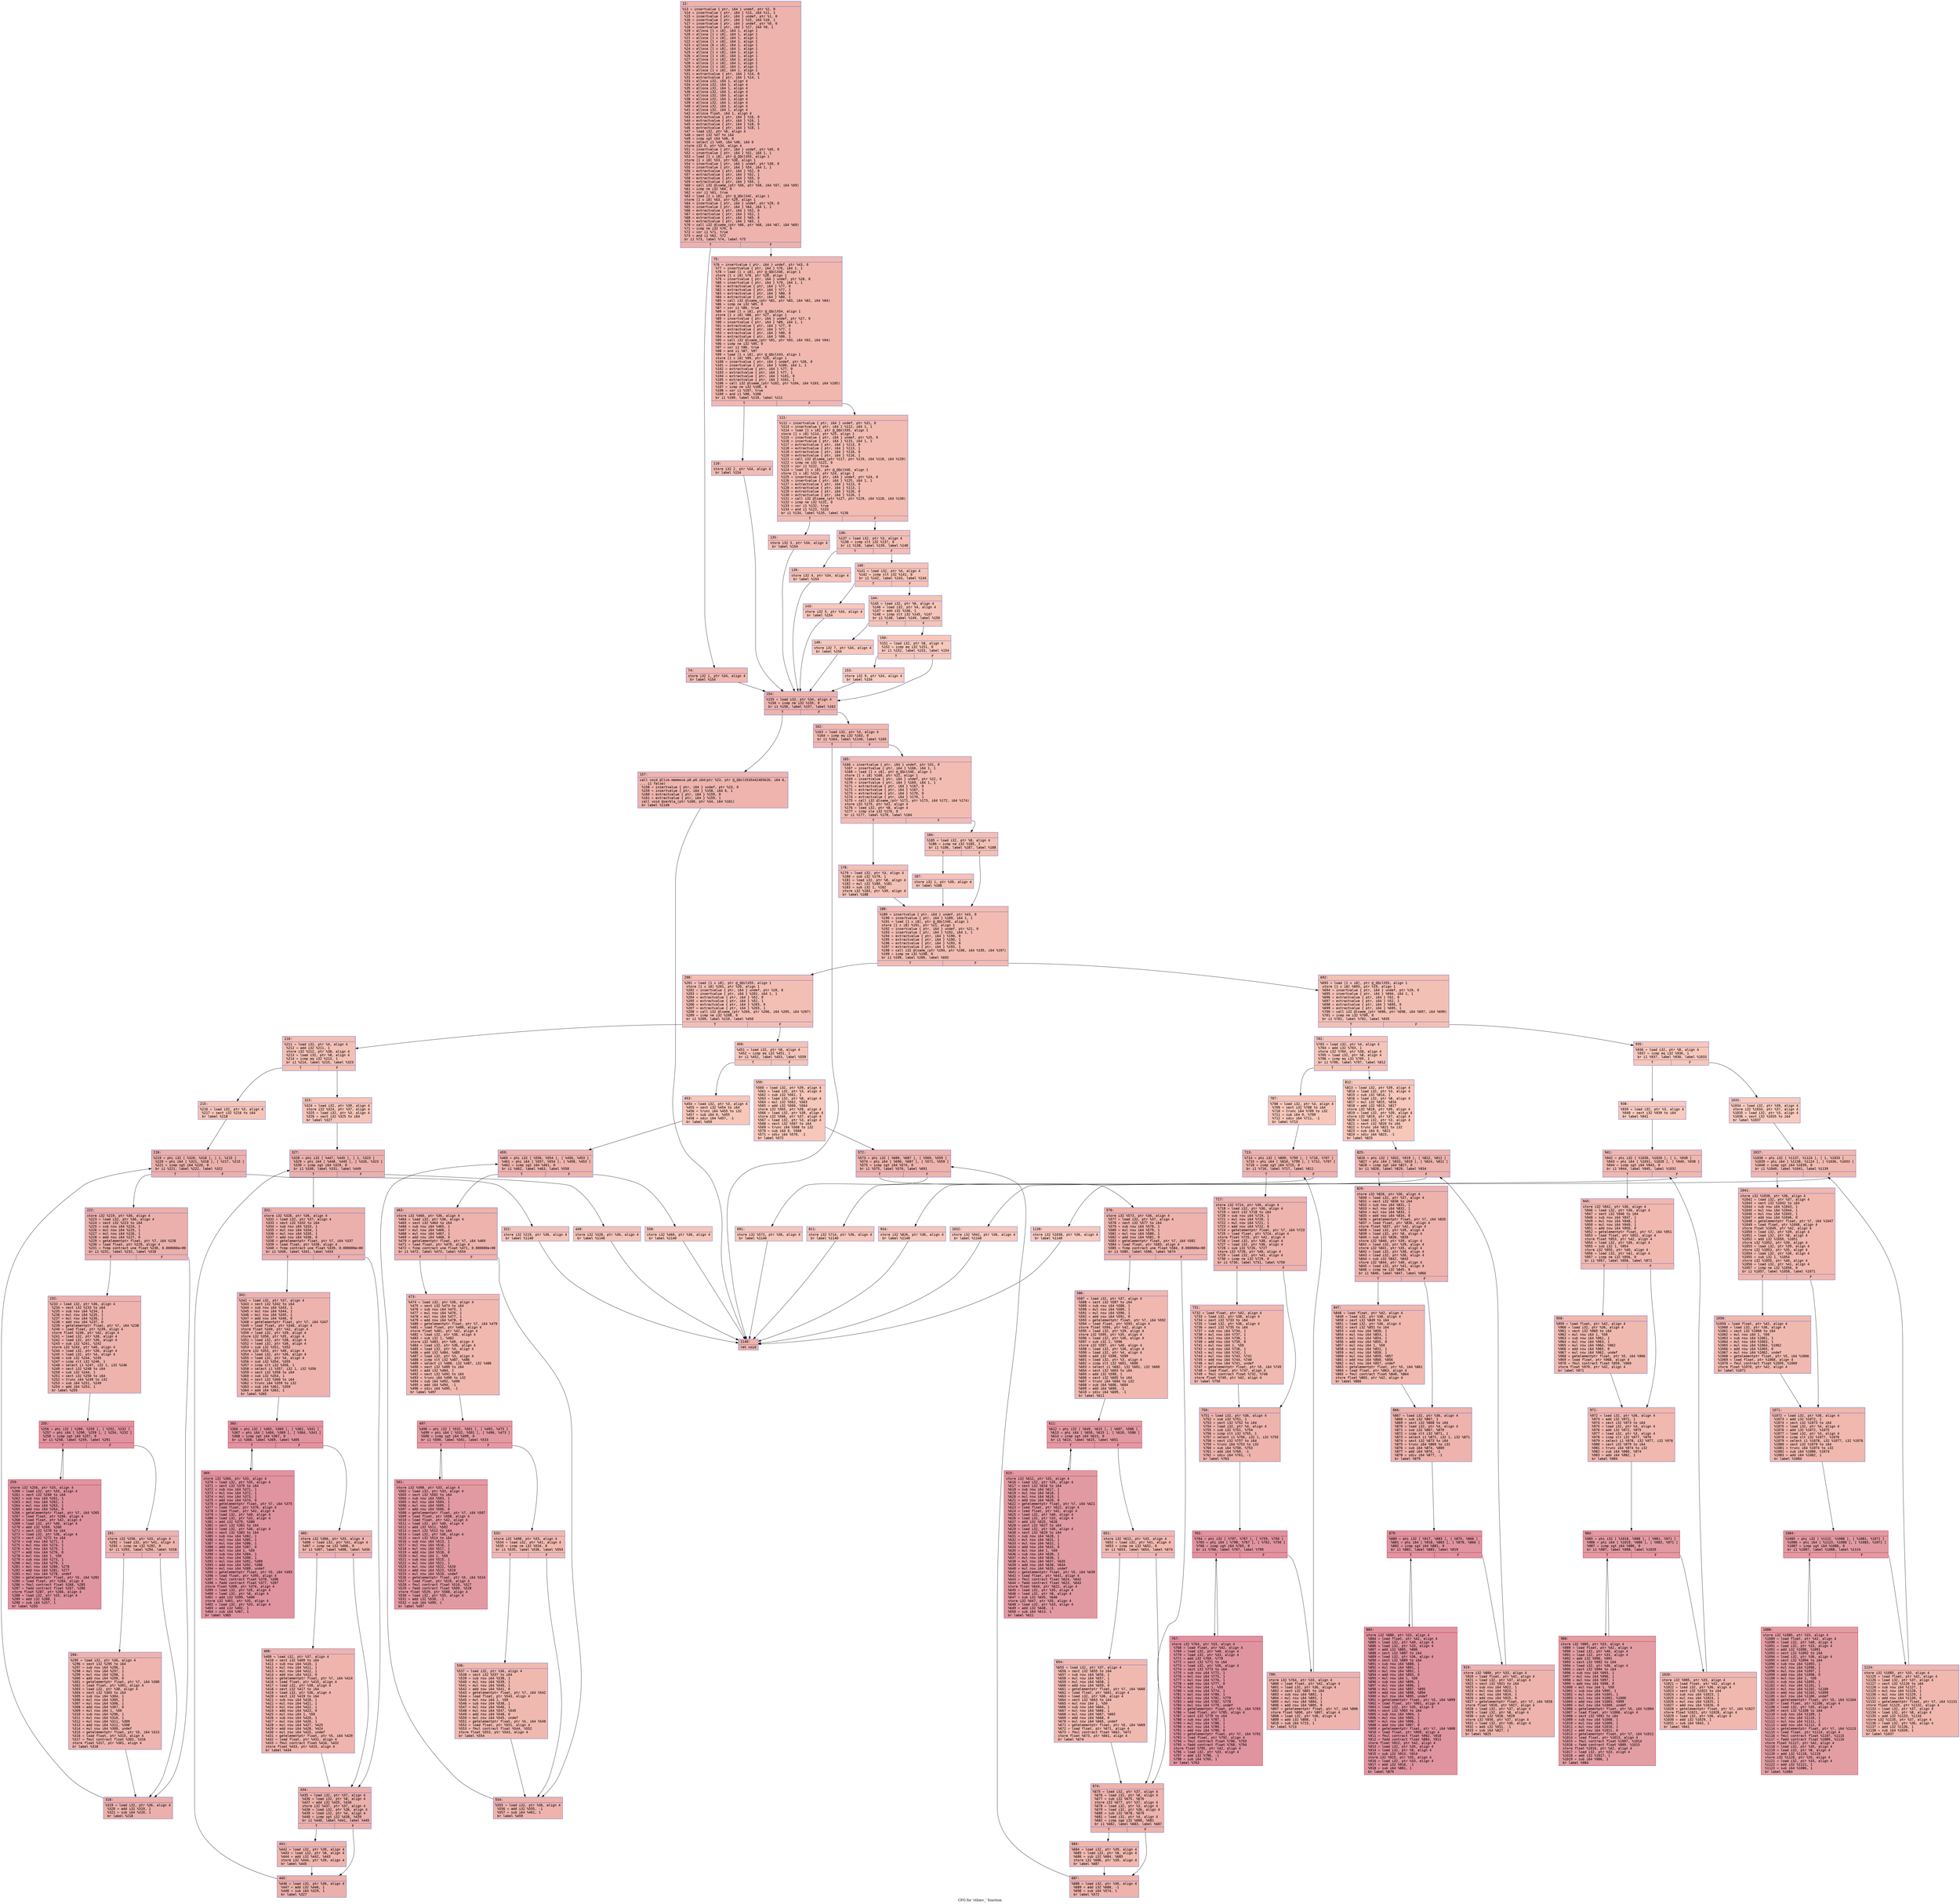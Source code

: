 digraph "CFG for 'stbmv_' function" {
	label="CFG for 'stbmv_' function";

	Node0x55ee105be0d0 [shape=record,color="#3d50c3ff", style=filled, fillcolor="#d6524470" fontname="Courier",label="{12:\l|  %13 = insertvalue \{ ptr, i64 \} undef, ptr %2, 0\l  %14 = insertvalue \{ ptr, i64 \} %13, i64 %11, 1\l  %15 = insertvalue \{ ptr, i64 \} undef, ptr %1, 0\l  %16 = insertvalue \{ ptr, i64 \} %15, i64 %10, 1\l  %17 = insertvalue \{ ptr, i64 \} undef, ptr %0, 0\l  %18 = insertvalue \{ ptr, i64 \} %17, i64 %9, 1\l  %19 = alloca [1 x i8], i64 1, align 1\l  %20 = alloca [1 x i8], i64 1, align 1\l  %21 = alloca [1 x i8], i64 1, align 1\l  %22 = alloca [1 x i8], i64 1, align 1\l  %23 = alloca [6 x i8], i64 1, align 1\l  %24 = alloca [1 x i8], i64 1, align 1\l  %25 = alloca [1 x i8], i64 1, align 1\l  %26 = alloca [1 x i8], i64 1, align 1\l  %27 = alloca [1 x i8], i64 1, align 1\l  %28 = alloca [1 x i8], i64 1, align 1\l  %29 = alloca [1 x i8], i64 1, align 1\l  %30 = alloca [1 x i8], i64 1, align 1\l  %31 = extractvalue \{ ptr, i64 \} %14, 0\l  %32 = extractvalue \{ ptr, i64 \} %14, 1\l  %33 = alloca i32, i64 1, align 4\l  %34 = alloca i32, i64 1, align 4\l  %35 = alloca i32, i64 1, align 4\l  %36 = alloca i32, i64 1, align 4\l  %37 = alloca i32, i64 1, align 4\l  %38 = alloca i32, i64 1, align 4\l  %39 = alloca i32, i64 1, align 4\l  %40 = alloca i32, i64 1, align 4\l  %41 = alloca i32, i64 1, align 4\l  %42 = alloca float, i64 1, align 4\l  %43 = extractvalue \{ ptr, i64 \} %16, 0\l  %44 = extractvalue \{ ptr, i64 \} %16, 1\l  %45 = extractvalue \{ ptr, i64 \} %18, 0\l  %46 = extractvalue \{ ptr, i64 \} %18, 1\l  %47 = load i32, ptr %6, align 4\l  %48 = sext i32 %47 to i64\l  %49 = icmp sgt i64 %48, 0\l  %50 = select i1 %49, i64 %48, i64 0\l  store i32 0, ptr %34, align 4\l  %51 = insertvalue \{ ptr, i64 \} undef, ptr %45, 0\l  %52 = insertvalue \{ ptr, i64 \} %51, i64 1, 1\l  %53 = load [1 x i8], ptr @_QQclX55, align 1\l  store [1 x i8] %53, ptr %30, align 1\l  %54 = insertvalue \{ ptr, i64 \} undef, ptr %30, 0\l  %55 = insertvalue \{ ptr, i64 \} %54, i64 1, 1\l  %56 = extractvalue \{ ptr, i64 \} %52, 0\l  %57 = extractvalue \{ ptr, i64 \} %52, 1\l  %58 = extractvalue \{ ptr, i64 \} %55, 0\l  %59 = extractvalue \{ ptr, i64 \} %55, 1\l  %60 = call i32 @lsame_(ptr %56, ptr %58, i64 %57, i64 %59)\l  %61 = icmp ne i32 %60, 0\l  %62 = xor i1 %61, true\l  %63 = load [1 x i8], ptr @_QQclX4C, align 1\l  store [1 x i8] %63, ptr %29, align 1\l  %64 = insertvalue \{ ptr, i64 \} undef, ptr %29, 0\l  %65 = insertvalue \{ ptr, i64 \} %64, i64 1, 1\l  %66 = extractvalue \{ ptr, i64 \} %52, 0\l  %67 = extractvalue \{ ptr, i64 \} %52, 1\l  %68 = extractvalue \{ ptr, i64 \} %65, 0\l  %69 = extractvalue \{ ptr, i64 \} %65, 1\l  %70 = call i32 @lsame_(ptr %66, ptr %68, i64 %67, i64 %69)\l  %71 = icmp ne i32 %70, 0\l  %72 = xor i1 %71, true\l  %73 = and i1 %62, %72\l  br i1 %73, label %74, label %75\l|{<s0>T|<s1>F}}"];
	Node0x55ee105be0d0:s0 -> Node0x55ee105c0dd0[tooltip="12 -> 74\nProbability 50.00%" ];
	Node0x55ee105be0d0:s1 -> Node0x55ee105c0e20[tooltip="12 -> 75\nProbability 50.00%" ];
	Node0x55ee105c0dd0 [shape=record,color="#3d50c3ff", style=filled, fillcolor="#dc5d4a70" fontname="Courier",label="{74:\l|  store i32 1, ptr %34, align 4\l  br label %154\l}"];
	Node0x55ee105c0dd0 -> Node0x55ee105c0fc0[tooltip="74 -> 154\nProbability 100.00%" ];
	Node0x55ee105c0e20 [shape=record,color="#3d50c3ff", style=filled, fillcolor="#dc5d4a70" fontname="Courier",label="{75:\l|  %76 = insertvalue \{ ptr, i64 \} undef, ptr %43, 0\l  %77 = insertvalue \{ ptr, i64 \} %76, i64 1, 1\l  %78 = load [1 x i8], ptr @_QQclX4E, align 1\l  store [1 x i8] %78, ptr %28, align 1\l  %79 = insertvalue \{ ptr, i64 \} undef, ptr %28, 0\l  %80 = insertvalue \{ ptr, i64 \} %79, i64 1, 1\l  %81 = extractvalue \{ ptr, i64 \} %77, 0\l  %82 = extractvalue \{ ptr, i64 \} %77, 1\l  %83 = extractvalue \{ ptr, i64 \} %80, 0\l  %84 = extractvalue \{ ptr, i64 \} %80, 1\l  %85 = call i32 @lsame_(ptr %81, ptr %83, i64 %82, i64 %84)\l  %86 = icmp ne i32 %85, 0\l  %87 = xor i1 %86, true\l  %88 = load [1 x i8], ptr @_QQclX54, align 1\l  store [1 x i8] %88, ptr %27, align 1\l  %89 = insertvalue \{ ptr, i64 \} undef, ptr %27, 0\l  %90 = insertvalue \{ ptr, i64 \} %89, i64 1, 1\l  %91 = extractvalue \{ ptr, i64 \} %77, 0\l  %92 = extractvalue \{ ptr, i64 \} %77, 1\l  %93 = extractvalue \{ ptr, i64 \} %90, 0\l  %94 = extractvalue \{ ptr, i64 \} %90, 1\l  %95 = call i32 @lsame_(ptr %91, ptr %93, i64 %92, i64 %94)\l  %96 = icmp ne i32 %95, 0\l  %97 = xor i1 %96, true\l  %98 = and i1 %87, %97\l  %99 = load [1 x i8], ptr @_QQclX43, align 1\l  store [1 x i8] %99, ptr %26, align 1\l  %100 = insertvalue \{ ptr, i64 \} undef, ptr %26, 0\l  %101 = insertvalue \{ ptr, i64 \} %100, i64 1, 1\l  %102 = extractvalue \{ ptr, i64 \} %77, 0\l  %103 = extractvalue \{ ptr, i64 \} %77, 1\l  %104 = extractvalue \{ ptr, i64 \} %101, 0\l  %105 = extractvalue \{ ptr, i64 \} %101, 1\l  %106 = call i32 @lsame_(ptr %102, ptr %104, i64 %103, i64 %105)\l  %107 = icmp ne i32 %106, 0\l  %108 = xor i1 %107, true\l  %109 = and i1 %98, %108\l  br i1 %109, label %110, label %111\l|{<s0>T|<s1>F}}"];
	Node0x55ee105c0e20:s0 -> Node0x55ee105bfac0[tooltip="75 -> 110\nProbability 50.00%" ];
	Node0x55ee105c0e20:s1 -> Node0x55ee105c30e0[tooltip="75 -> 111\nProbability 50.00%" ];
	Node0x55ee105bfac0 [shape=record,color="#3d50c3ff", style=filled, fillcolor="#e1675170" fontname="Courier",label="{110:\l|  store i32 2, ptr %34, align 4\l  br label %154\l}"];
	Node0x55ee105bfac0 -> Node0x55ee105c0fc0[tooltip="110 -> 154\nProbability 100.00%" ];
	Node0x55ee105c30e0 [shape=record,color="#3d50c3ff", style=filled, fillcolor="#e1675170" fontname="Courier",label="{111:\l|  %112 = insertvalue \{ ptr, i64 \} undef, ptr %31, 0\l  %113 = insertvalue \{ ptr, i64 \} %112, i64 1, 1\l  %114 = load [1 x i8], ptr @_QQclX55, align 1\l  store [1 x i8] %114, ptr %25, align 1\l  %115 = insertvalue \{ ptr, i64 \} undef, ptr %25, 0\l  %116 = insertvalue \{ ptr, i64 \} %115, i64 1, 1\l  %117 = extractvalue \{ ptr, i64 \} %113, 0\l  %118 = extractvalue \{ ptr, i64 \} %113, 1\l  %119 = extractvalue \{ ptr, i64 \} %116, 0\l  %120 = extractvalue \{ ptr, i64 \} %116, 1\l  %121 = call i32 @lsame_(ptr %117, ptr %119, i64 %118, i64 %120)\l  %122 = icmp ne i32 %121, 0\l  %123 = xor i1 %122, true\l  %124 = load [1 x i8], ptr @_QQclX4E, align 1\l  store [1 x i8] %124, ptr %24, align 1\l  %125 = insertvalue \{ ptr, i64 \} undef, ptr %24, 0\l  %126 = insertvalue \{ ptr, i64 \} %125, i64 1, 1\l  %127 = extractvalue \{ ptr, i64 \} %113, 0\l  %128 = extractvalue \{ ptr, i64 \} %113, 1\l  %129 = extractvalue \{ ptr, i64 \} %126, 0\l  %130 = extractvalue \{ ptr, i64 \} %126, 1\l  %131 = call i32 @lsame_(ptr %127, ptr %129, i64 %128, i64 %130)\l  %132 = icmp ne i32 %131, 0\l  %133 = xor i1 %132, true\l  %134 = and i1 %123, %133\l  br i1 %134, label %135, label %136\l|{<s0>T|<s1>F}}"];
	Node0x55ee105c30e0:s0 -> Node0x55ee105c4340[tooltip="111 -> 135\nProbability 50.00%" ];
	Node0x55ee105c30e0:s1 -> Node0x55ee105c4390[tooltip="111 -> 136\nProbability 50.00%" ];
	Node0x55ee105c4340 [shape=record,color="#3d50c3ff", style=filled, fillcolor="#e36c5570" fontname="Courier",label="{135:\l|  store i32 3, ptr %34, align 4\l  br label %154\l}"];
	Node0x55ee105c4340 -> Node0x55ee105c0fc0[tooltip="135 -> 154\nProbability 100.00%" ];
	Node0x55ee105c4390 [shape=record,color="#3d50c3ff", style=filled, fillcolor="#e36c5570" fontname="Courier",label="{136:\l|  %137 = load i32, ptr %3, align 4\l  %138 = icmp slt i32 %137, 0\l  br i1 %138, label %139, label %140\l|{<s0>T|<s1>F}}"];
	Node0x55ee105c4390:s0 -> Node0x55ee105c46b0[tooltip="136 -> 139\nProbability 37.50%" ];
	Node0x55ee105c4390:s1 -> Node0x55ee105c4700[tooltip="136 -> 140\nProbability 62.50%" ];
	Node0x55ee105c46b0 [shape=record,color="#3d50c3ff", style=filled, fillcolor="#e97a5f70" fontname="Courier",label="{139:\l|  store i32 4, ptr %34, align 4\l  br label %154\l}"];
	Node0x55ee105c46b0 -> Node0x55ee105c0fc0[tooltip="139 -> 154\nProbability 100.00%" ];
	Node0x55ee105c4700 [shape=record,color="#3d50c3ff", style=filled, fillcolor="#e8765c70" fontname="Courier",label="{140:\l|  %141 = load i32, ptr %4, align 4\l  %142 = icmp slt i32 %141, 0\l  br i1 %142, label %143, label %144\l|{<s0>T|<s1>F}}"];
	Node0x55ee105c4700:s0 -> Node0x55ee105c4a20[tooltip="140 -> 143\nProbability 37.50%" ];
	Node0x55ee105c4700:s1 -> Node0x55ee105c4a70[tooltip="140 -> 144\nProbability 62.50%" ];
	Node0x55ee105c4a20 [shape=record,color="#3d50c3ff", style=filled, fillcolor="#ec7f6370" fontname="Courier",label="{143:\l|  store i32 5, ptr %34, align 4\l  br label %154\l}"];
	Node0x55ee105c4a20 -> Node0x55ee105c0fc0[tooltip="143 -> 154\nProbability 100.00%" ];
	Node0x55ee105c4a70 [shape=record,color="#3d50c3ff", style=filled, fillcolor="#e97a5f70" fontname="Courier",label="{144:\l|  %145 = load i32, ptr %6, align 4\l  %146 = load i32, ptr %4, align 4\l  %147 = add i32 %146, 1\l  %148 = icmp slt i32 %145, %147\l  br i1 %148, label %149, label %150\l|{<s0>T|<s1>F}}"];
	Node0x55ee105c4a70:s0 -> Node0x55ee105c4ea0[tooltip="144 -> 149\nProbability 50.00%" ];
	Node0x55ee105c4a70:s1 -> Node0x55ee105c4ef0[tooltip="144 -> 150\nProbability 50.00%" ];
	Node0x55ee105c4ea0 [shape=record,color="#3d50c3ff", style=filled, fillcolor="#ed836670" fontname="Courier",label="{149:\l|  store i32 7, ptr %34, align 4\l  br label %154\l}"];
	Node0x55ee105c4ea0 -> Node0x55ee105c0fc0[tooltip="149 -> 154\nProbability 100.00%" ];
	Node0x55ee105c4ef0 [shape=record,color="#3d50c3ff", style=filled, fillcolor="#ed836670" fontname="Courier",label="{150:\l|  %151 = load i32, ptr %8, align 4\l  %152 = icmp eq i32 %151, 0\l  br i1 %152, label %153, label %154\l|{<s0>T|<s1>F}}"];
	Node0x55ee105c4ef0:s0 -> Node0x55ee105c5210[tooltip="150 -> 153\nProbability 37.50%" ];
	Node0x55ee105c4ef0:s1 -> Node0x55ee105c0fc0[tooltip="150 -> 154\nProbability 62.50%" ];
	Node0x55ee105c5210 [shape=record,color="#3d50c3ff", style=filled, fillcolor="#f08b6e70" fontname="Courier",label="{153:\l|  store i32 9, ptr %34, align 4\l  br label %154\l}"];
	Node0x55ee105c5210 -> Node0x55ee105c0fc0[tooltip="153 -> 154\nProbability 100.00%" ];
	Node0x55ee105c0fc0 [shape=record,color="#3d50c3ff", style=filled, fillcolor="#d6524470" fontname="Courier",label="{154:\l|  %155 = load i32, ptr %34, align 4\l  %156 = icmp ne i32 %155, 0\l  br i1 %156, label %157, label %162\l|{<s0>T|<s1>F}}"];
	Node0x55ee105c0fc0:s0 -> Node0x55ee105c5530[tooltip="154 -> 157\nProbability 62.50%" ];
	Node0x55ee105c0fc0:s1 -> Node0x55ee105c5580[tooltip="154 -> 162\nProbability 37.50%" ];
	Node0x55ee105c5530 [shape=record,color="#3d50c3ff", style=filled, fillcolor="#d8564670" fontname="Courier",label="{157:\l|  call void @llvm.memmove.p0.p0.i64(ptr %23, ptr @_QQclX5354424D5620, i64 6,\l... i1 false)\l  %158 = insertvalue \{ ptr, i64 \} undef, ptr %23, 0\l  %159 = insertvalue \{ ptr, i64 \} %158, i64 6, 1\l  %160 = extractvalue \{ ptr, i64 \} %159, 0\l  %161 = extractvalue \{ ptr, i64 \} %159, 1\l  call void @xerbla_(ptr %160, ptr %34, i64 %161)\l  br label %1140\l}"];
	Node0x55ee105c5530 -> Node0x55ee105c5b80[tooltip="157 -> 1140\nProbability 100.00%" ];
	Node0x55ee105c5580 [shape=record,color="#3d50c3ff", style=filled, fillcolor="#dc5d4a70" fontname="Courier",label="{162:\l|  %163 = load i32, ptr %3, align 4\l  %164 = icmp eq i32 %163, 0\l  br i1 %164, label %1140, label %165\l|{<s0>T|<s1>F}}"];
	Node0x55ee105c5580:s0 -> Node0x55ee105c5b80[tooltip="162 -> 1140\nProbability 37.50%" ];
	Node0x55ee105c5580:s1 -> Node0x55ee105c84f0[tooltip="162 -> 165\nProbability 62.50%" ];
	Node0x55ee105c84f0 [shape=record,color="#3d50c3ff", style=filled, fillcolor="#e1675170" fontname="Courier",label="{165:\l|  %166 = insertvalue \{ ptr, i64 \} undef, ptr %31, 0\l  %167 = insertvalue \{ ptr, i64 \} %166, i64 1, 1\l  %168 = load [1 x i8], ptr @_QQclX4E, align 1\l  store [1 x i8] %168, ptr %22, align 1\l  %169 = insertvalue \{ ptr, i64 \} undef, ptr %22, 0\l  %170 = insertvalue \{ ptr, i64 \} %169, i64 1, 1\l  %171 = extractvalue \{ ptr, i64 \} %167, 0\l  %172 = extractvalue \{ ptr, i64 \} %167, 1\l  %173 = extractvalue \{ ptr, i64 \} %170, 0\l  %174 = extractvalue \{ ptr, i64 \} %170, 1\l  %175 = call i32 @lsame_(ptr %171, ptr %173, i64 %172, i64 %174)\l  store i32 %175, ptr %41, align 4\l  %176 = load i32, ptr %8, align 4\l  %177 = icmp sle i32 %176, 0\l  br i1 %177, label %178, label %184\l|{<s0>T|<s1>F}}"];
	Node0x55ee105c84f0:s0 -> Node0x55ee105c8f10[tooltip="165 -> 178\nProbability 50.00%" ];
	Node0x55ee105c84f0:s1 -> Node0x55ee105c8f60[tooltip="165 -> 184\nProbability 50.00%" ];
	Node0x55ee105c8f10 [shape=record,color="#3d50c3ff", style=filled, fillcolor="#e5705870" fontname="Courier",label="{178:\l|  %179 = load i32, ptr %3, align 4\l  %180 = sub i32 %179, 1\l  %181 = load i32, ptr %8, align 4\l  %182 = mul i32 %180, %181\l  %183 = sub i32 1, %182\l  store i32 %183, ptr %39, align 4\l  br label %188\l}"];
	Node0x55ee105c8f10 -> Node0x55ee105c93b0[tooltip="178 -> 188\nProbability 100.00%" ];
	Node0x55ee105c8f60 [shape=record,color="#3d50c3ff", style=filled, fillcolor="#e5705870" fontname="Courier",label="{184:\l|  %185 = load i32, ptr %8, align 4\l  %186 = icmp ne i32 %185, 1\l  br i1 %186, label %187, label %188\l|{<s0>T|<s1>F}}"];
	Node0x55ee105c8f60:s0 -> Node0x55ee105c9580[tooltip="184 -> 187\nProbability 50.00%" ];
	Node0x55ee105c8f60:s1 -> Node0x55ee105c93b0[tooltip="184 -> 188\nProbability 50.00%" ];
	Node0x55ee105c9580 [shape=record,color="#3d50c3ff", style=filled, fillcolor="#e8765c70" fontname="Courier",label="{187:\l|  store i32 1, ptr %39, align 4\l  br label %188\l}"];
	Node0x55ee105c9580 -> Node0x55ee105c93b0[tooltip="187 -> 188\nProbability 100.00%" ];
	Node0x55ee105c93b0 [shape=record,color="#3d50c3ff", style=filled, fillcolor="#e1675170" fontname="Courier",label="{188:\l|  %189 = insertvalue \{ ptr, i64 \} undef, ptr %43, 0\l  %190 = insertvalue \{ ptr, i64 \} %189, i64 1, 1\l  %191 = load [1 x i8], ptr @_QQclX4E, align 1\l  store [1 x i8] %191, ptr %21, align 1\l  %192 = insertvalue \{ ptr, i64 \} undef, ptr %21, 0\l  %193 = insertvalue \{ ptr, i64 \} %192, i64 1, 1\l  %194 = extractvalue \{ ptr, i64 \} %190, 0\l  %195 = extractvalue \{ ptr, i64 \} %190, 1\l  %196 = extractvalue \{ ptr, i64 \} %193, 0\l  %197 = extractvalue \{ ptr, i64 \} %193, 1\l  %198 = call i32 @lsame_(ptr %194, ptr %196, i64 %195, i64 %197)\l  %199 = icmp ne i32 %198, 0\l  br i1 %199, label %200, label %692\l|{<s0>T|<s1>F}}"];
	Node0x55ee105c93b0:s0 -> Node0x55ee105c2540[tooltip="188 -> 200\nProbability 62.50%" ];
	Node0x55ee105c93b0:s1 -> Node0x55ee105c2590[tooltip="188 -> 692\nProbability 37.50%" ];
	Node0x55ee105c2540 [shape=record,color="#3d50c3ff", style=filled, fillcolor="#e36c5570" fontname="Courier",label="{200:\l|  %201 = load [1 x i8], ptr @_QQclX55, align 1\l  store [1 x i8] %201, ptr %20, align 1\l  %202 = insertvalue \{ ptr, i64 \} undef, ptr %20, 0\l  %203 = insertvalue \{ ptr, i64 \} %202, i64 1, 1\l  %204 = extractvalue \{ ptr, i64 \} %52, 0\l  %205 = extractvalue \{ ptr, i64 \} %52, 1\l  %206 = extractvalue \{ ptr, i64 \} %203, 0\l  %207 = extractvalue \{ ptr, i64 \} %203, 1\l  %208 = call i32 @lsame_(ptr %204, ptr %206, i64 %205, i64 %207)\l  %209 = icmp ne i32 %208, 0\l  br i1 %209, label %210, label %450\l|{<s0>T|<s1>F}}"];
	Node0x55ee105c2540:s0 -> Node0x55ee105c2d30[tooltip="200 -> 210\nProbability 62.50%" ];
	Node0x55ee105c2540:s1 -> Node0x55ee105c2d80[tooltip="200 -> 450\nProbability 37.50%" ];
	Node0x55ee105c2d30 [shape=record,color="#3d50c3ff", style=filled, fillcolor="#e5705870" fontname="Courier",label="{210:\l|  %211 = load i32, ptr %4, align 4\l  %212 = add i32 %211, 1\l  store i32 %212, ptr %38, align 4\l  %213 = load i32, ptr %8, align 4\l  %214 = icmp eq i32 %213, 1\l  br i1 %214, label %215, label %323\l|{<s0>T|<s1>F}}"];
	Node0x55ee105c2d30:s0 -> Node0x55ee105cbbc0[tooltip="210 -> 215\nProbability 50.00%" ];
	Node0x55ee105c2d30:s1 -> Node0x55ee105cbc10[tooltip="210 -> 323\nProbability 50.00%" ];
	Node0x55ee105cbbc0 [shape=record,color="#3d50c3ff", style=filled, fillcolor="#e97a5f70" fontname="Courier",label="{215:\l|  %216 = load i32, ptr %3, align 4\l  %217 = sext i32 %216 to i64\l  br label %218\l}"];
	Node0x55ee105cbbc0 -> Node0x55ee105cbe00[tooltip="215 -> 218\nProbability 100.00%" ];
	Node0x55ee105cbe00 [shape=record,color="#3d50c3ff", style=filled, fillcolor="#d24b4070" fontname="Courier",label="{218:\l|  %219 = phi i32 [ %320, %318 ], [ 1, %215 ]\l  %220 = phi i64 [ %321, %318 ], [ %217, %215 ]\l  %221 = icmp sgt i64 %220, 0\l  br i1 %221, label %222, label %322\l|{<s0>T|<s1>F}}"];
	Node0x55ee105cbe00:s0 -> Node0x55ee105cc120[tooltip="218 -> 222\nProbability 96.88%" ];
	Node0x55ee105cbe00:s1 -> Node0x55ee105cc170[tooltip="218 -> 322\nProbability 3.12%" ];
	Node0x55ee105cc120 [shape=record,color="#3d50c3ff", style=filled, fillcolor="#d24b4070" fontname="Courier",label="{222:\l|  store i32 %219, ptr %36, align 4\l  %223 = load i32, ptr %36, align 4\l  %224 = sext i32 %223 to i64\l  %225 = sub nsw i64 %224, 1\l  %226 = mul nsw i64 %225, 1\l  %227 = mul nsw i64 %226, 1\l  %228 = add nsw i64 %227, 0\l  %229 = getelementptr float, ptr %7, i64 %228\l  %230 = load float, ptr %229, align 4\l  %231 = fcmp contract une float %230, 0.000000e+00\l  br i1 %231, label %232, label %318\l|{<s0>T|<s1>F}}"];
	Node0x55ee105cc120:s0 -> Node0x55ee105cc7f0[tooltip="222 -> 232\nProbability 62.50%" ];
	Node0x55ee105cc120:s1 -> Node0x55ee105cbec0[tooltip="222 -> 318\nProbability 37.50%" ];
	Node0x55ee105cc7f0 [shape=record,color="#3d50c3ff", style=filled, fillcolor="#d6524470" fontname="Courier",label="{232:\l|  %233 = load i32, ptr %36, align 4\l  %234 = sext i32 %233 to i64\l  %235 = sub nsw i64 %234, 1\l  %236 = mul nsw i64 %235, 1\l  %237 = mul nsw i64 %236, 1\l  %238 = add nsw i64 %237, 0\l  %239 = getelementptr float, ptr %7, i64 %238\l  %240 = load float, ptr %239, align 4\l  store float %240, ptr %42, align 4\l  %241 = load i32, ptr %38, align 4\l  %242 = load i32, ptr %36, align 4\l  %243 = sub i32 %241, %242\l  store i32 %243, ptr %40, align 4\l  %244 = load i32, ptr %36, align 4\l  %245 = load i32, ptr %4, align 4\l  %246 = sub i32 %244, %245\l  %247 = icmp slt i32 %246, 1\l  %248 = select i1 %247, i32 1, i32 %246\l  %249 = sext i32 %248 to i64\l  %250 = sub i32 %244, 1\l  %251 = sext i32 %250 to i64\l  %252 = trunc i64 %249 to i32\l  %253 = sub i64 %251, %249\l  %254 = add i64 %253, 1\l  br label %255\l}"];
	Node0x55ee105cc7f0 -> Node0x55ee105cd5e0[tooltip="232 -> 255\nProbability 100.00%" ];
	Node0x55ee105cd5e0 [shape=record,color="#b70d28ff", style=filled, fillcolor="#b70d2870" fontname="Courier",label="{255:\l|  %256 = phi i32 [ %289, %259 ], [ %252, %232 ]\l  %257 = phi i64 [ %290, %259 ], [ %254, %232 ]\l  %258 = icmp sgt i64 %257, 0\l  br i1 %258, label %259, label %291\l|{<s0>T|<s1>F}}"];
	Node0x55ee105cd5e0:s0 -> Node0x55ee105cd6a0[tooltip="255 -> 259\nProbability 96.88%" ];
	Node0x55ee105cd5e0:s1 -> Node0x55ee105cd900[tooltip="255 -> 291\nProbability 3.12%" ];
	Node0x55ee105cd6a0 [shape=record,color="#b70d28ff", style=filled, fillcolor="#b70d2870" fontname="Courier",label="{259:\l|  store i32 %256, ptr %33, align 4\l  %260 = load i32, ptr %33, align 4\l  %261 = sext i32 %260 to i64\l  %262 = sub nsw i64 %261, 1\l  %263 = mul nsw i64 %262, 1\l  %264 = mul nsw i64 %263, 1\l  %265 = add nsw i64 %264, 0\l  %266 = getelementptr float, ptr %7, i64 %265\l  %267 = load float, ptr %266, align 4\l  %268 = load float, ptr %42, align 4\l  %269 = load i32, ptr %40, align 4\l  %270 = add i32 %269, %260\l  %271 = sext i32 %270 to i64\l  %272 = load i32, ptr %36, align 4\l  %273 = sext i32 %272 to i64\l  %274 = sub nsw i64 %271, 1\l  %275 = mul nsw i64 %274, 1\l  %276 = mul nsw i64 %275, 1\l  %277 = add nsw i64 %276, 0\l  %278 = mul nsw i64 1, %50\l  %279 = sub nsw i64 %273, 1\l  %280 = mul nsw i64 %279, 1\l  %281 = mul nsw i64 %280, %278\l  %282 = add nsw i64 %281, %277\l  %283 = mul nsw i64 %278, undef\l  %284 = getelementptr float, ptr %5, i64 %282\l  %285 = load float, ptr %284, align 4\l  %286 = fmul contract float %268, %285\l  %287 = fadd contract float %267, %286\l  store float %287, ptr %266, align 4\l  %288 = load i32, ptr %33, align 4\l  %289 = add i32 %288, 1\l  %290 = sub i64 %257, 1\l  br label %255\l}"];
	Node0x55ee105cd6a0 -> Node0x55ee105cd5e0[tooltip="259 -> 255\nProbability 100.00%" ];
	Node0x55ee105cd900 [shape=record,color="#3d50c3ff", style=filled, fillcolor="#d6524470" fontname="Courier",label="{291:\l|  store i32 %256, ptr %33, align 4\l  %292 = load i32, ptr %41, align 4\l  %293 = icmp ne i32 %292, 0\l  br i1 %293, label %294, label %318\l|{<s0>T|<s1>F}}"];
	Node0x55ee105cd900:s0 -> Node0x55ee105cee20[tooltip="291 -> 294\nProbability 62.50%" ];
	Node0x55ee105cd900:s1 -> Node0x55ee105cbec0[tooltip="291 -> 318\nProbability 37.50%" ];
	Node0x55ee105cee20 [shape=record,color="#3d50c3ff", style=filled, fillcolor="#d8564670" fontname="Courier",label="{294:\l|  %295 = load i32, ptr %36, align 4\l  %296 = sext i32 %295 to i64\l  %297 = sub nsw i64 %296, 1\l  %298 = mul nsw i64 %297, 1\l  %299 = mul nsw i64 %298, 1\l  %300 = add nsw i64 %299, 0\l  %301 = getelementptr float, ptr %7, i64 %300\l  %302 = load float, ptr %301, align 4\l  %303 = load i32, ptr %38, align 4\l  %304 = sext i32 %303 to i64\l  %305 = sub nsw i64 %304, 1\l  %306 = mul nsw i64 %305, 1\l  %307 = mul nsw i64 %306, 1\l  %308 = add nsw i64 %307, 0\l  %309 = mul nsw i64 1, %50\l  %310 = sub nsw i64 %296, 1\l  %311 = mul nsw i64 %310, 1\l  %312 = mul nsw i64 %311, %309\l  %313 = add nsw i64 %312, %308\l  %314 = mul nsw i64 %309, undef\l  %315 = getelementptr float, ptr %5, i64 %313\l  %316 = load float, ptr %315, align 4\l  %317 = fmul contract float %302, %316\l  store float %317, ptr %301, align 4\l  br label %318\l}"];
	Node0x55ee105cee20 -> Node0x55ee105cbec0[tooltip="294 -> 318\nProbability 100.00%" ];
	Node0x55ee105cbec0 [shape=record,color="#3d50c3ff", style=filled, fillcolor="#d24b4070" fontname="Courier",label="{318:\l|  %319 = load i32, ptr %36, align 4\l  %320 = add i32 %319, 1\l  %321 = sub i64 %220, 1\l  br label %218\l}"];
	Node0x55ee105cbec0 -> Node0x55ee105cbe00[tooltip="318 -> 218\nProbability 100.00%" ];
	Node0x55ee105cc170 [shape=record,color="#3d50c3ff", style=filled, fillcolor="#e97a5f70" fontname="Courier",label="{322:\l|  store i32 %219, ptr %36, align 4\l  br label %1140\l}"];
	Node0x55ee105cc170 -> Node0x55ee105c5b80[tooltip="322 -> 1140\nProbability 100.00%" ];
	Node0x55ee105cbc10 [shape=record,color="#3d50c3ff", style=filled, fillcolor="#e97a5f70" fontname="Courier",label="{323:\l|  %324 = load i32, ptr %39, align 4\l  store i32 %324, ptr %37, align 4\l  %325 = load i32, ptr %3, align 4\l  %326 = sext i32 %325 to i64\l  br label %327\l}"];
	Node0x55ee105cbc10 -> Node0x55ee105d01f0[tooltip="323 -> 327\nProbability 100.00%" ];
	Node0x55ee105d01f0 [shape=record,color="#3d50c3ff", style=filled, fillcolor="#d24b4070" fontname="Courier",label="{327:\l|  %328 = phi i32 [ %447, %445 ], [ 1, %323 ]\l  %329 = phi i64 [ %448, %445 ], [ %326, %323 ]\l  %330 = icmp sgt i64 %329, 0\l  br i1 %330, label %331, label %449\l|{<s0>T|<s1>F}}"];
	Node0x55ee105d01f0:s0 -> Node0x55ee105d0510[tooltip="327 -> 331\nProbability 96.88%" ];
	Node0x55ee105d01f0:s1 -> Node0x55ee105d0560[tooltip="327 -> 449\nProbability 3.12%" ];
	Node0x55ee105d0510 [shape=record,color="#3d50c3ff", style=filled, fillcolor="#d24b4070" fontname="Courier",label="{331:\l|  store i32 %328, ptr %36, align 4\l  %332 = load i32, ptr %37, align 4\l  %333 = sext i32 %332 to i64\l  %334 = sub nsw i64 %333, 1\l  %335 = mul nsw i64 %334, 1\l  %336 = mul nsw i64 %335, 1\l  %337 = add nsw i64 %336, 0\l  %338 = getelementptr float, ptr %7, i64 %337\l  %339 = load float, ptr %338, align 4\l  %340 = fcmp contract une float %339, 0.000000e+00\l  br i1 %340, label %341, label %434\l|{<s0>T|<s1>F}}"];
	Node0x55ee105d0510:s0 -> Node0x55ee105d0be0[tooltip="331 -> 341\nProbability 62.50%" ];
	Node0x55ee105d0510:s1 -> Node0x55ee105d0c30[tooltip="331 -> 434\nProbability 37.50%" ];
	Node0x55ee105d0be0 [shape=record,color="#3d50c3ff", style=filled, fillcolor="#d6524470" fontname="Courier",label="{341:\l|  %342 = load i32, ptr %37, align 4\l  %343 = sext i32 %342 to i64\l  %344 = sub nsw i64 %343, 1\l  %345 = mul nsw i64 %344, 1\l  %346 = mul nsw i64 %345, 1\l  %347 = add nsw i64 %346, 0\l  %348 = getelementptr float, ptr %7, i64 %347\l  %349 = load float, ptr %348, align 4\l  store float %349, ptr %42, align 4\l  %350 = load i32, ptr %39, align 4\l  store i32 %350, ptr %35, align 4\l  %351 = load i32, ptr %38, align 4\l  %352 = load i32, ptr %36, align 4\l  %353 = sub i32 %351, %352\l  store i32 %353, ptr %40, align 4\l  %354 = load i32, ptr %36, align 4\l  %355 = load i32, ptr %4, align 4\l  %356 = sub i32 %354, %355\l  %357 = icmp slt i32 %356, 1\l  %358 = select i1 %357, i32 1, i32 %356\l  %359 = sext i32 %358 to i64\l  %360 = sub i32 %354, 1\l  %361 = sext i32 %360 to i64\l  %362 = trunc i64 %359 to i32\l  %363 = sub i64 %361, %359\l  %364 = add i64 %363, 1\l  br label %365\l}"];
	Node0x55ee105d0be0 -> Node0x55ee105d1b40[tooltip="341 -> 365\nProbability 100.00%" ];
	Node0x55ee105d1b40 [shape=record,color="#b70d28ff", style=filled, fillcolor="#b70d2870" fontname="Courier",label="{365:\l|  %366 = phi i32 [ %403, %369 ], [ %362, %341 ]\l  %367 = phi i64 [ %404, %369 ], [ %364, %341 ]\l  %368 = icmp sgt i64 %367, 0\l  br i1 %368, label %369, label %405\l|{<s0>T|<s1>F}}"];
	Node0x55ee105d1b40:s0 -> Node0x55ee105d1c00[tooltip="365 -> 369\nProbability 96.88%" ];
	Node0x55ee105d1b40:s1 -> Node0x55ee105d1e60[tooltip="365 -> 405\nProbability 3.12%" ];
	Node0x55ee105d1c00 [shape=record,color="#b70d28ff", style=filled, fillcolor="#b70d2870" fontname="Courier",label="{369:\l|  store i32 %366, ptr %33, align 4\l  %370 = load i32, ptr %35, align 4\l  %371 = sext i32 %370 to i64\l  %372 = sub nsw i64 %371, 1\l  %373 = mul nsw i64 %372, 1\l  %374 = mul nsw i64 %373, 1\l  %375 = add nsw i64 %374, 0\l  %376 = getelementptr float, ptr %7, i64 %375\l  %377 = load float, ptr %376, align 4\l  %378 = load float, ptr %42, align 4\l  %379 = load i32, ptr %40, align 4\l  %380 = load i32, ptr %33, align 4\l  %381 = add i32 %379, %380\l  %382 = sext i32 %381 to i64\l  %383 = load i32, ptr %36, align 4\l  %384 = sext i32 %383 to i64\l  %385 = sub nsw i64 %382, 1\l  %386 = mul nsw i64 %385, 1\l  %387 = mul nsw i64 %386, 1\l  %388 = add nsw i64 %387, 0\l  %389 = mul nsw i64 1, %50\l  %390 = sub nsw i64 %384, 1\l  %391 = mul nsw i64 %390, 1\l  %392 = mul nsw i64 %391, %389\l  %393 = add nsw i64 %392, %388\l  %394 = mul nsw i64 %389, undef\l  %395 = getelementptr float, ptr %5, i64 %393\l  %396 = load float, ptr %395, align 4\l  %397 = fmul contract float %378, %396\l  %398 = fadd contract float %377, %397\l  store float %398, ptr %376, align 4\l  %399 = load i32, ptr %35, align 4\l  %400 = load i32, ptr %8, align 4\l  %401 = add i32 %399, %400\l  store i32 %401, ptr %35, align 4\l  %402 = load i32, ptr %33, align 4\l  %403 = add i32 %402, 1\l  %404 = sub i64 %367, 1\l  br label %365\l}"];
	Node0x55ee105d1c00 -> Node0x55ee105d1b40[tooltip="369 -> 365\nProbability 100.00%" ];
	Node0x55ee105d1e60 [shape=record,color="#3d50c3ff", style=filled, fillcolor="#d6524470" fontname="Courier",label="{405:\l|  store i32 %366, ptr %33, align 4\l  %406 = load i32, ptr %41, align 4\l  %407 = icmp ne i32 %406, 0\l  br i1 %407, label %408, label %434\l|{<s0>T|<s1>F}}"];
	Node0x55ee105d1e60:s0 -> Node0x55ee105ca850[tooltip="405 -> 408\nProbability 62.50%" ];
	Node0x55ee105d1e60:s1 -> Node0x55ee105d0c30[tooltip="405 -> 434\nProbability 37.50%" ];
	Node0x55ee105ca850 [shape=record,color="#3d50c3ff", style=filled, fillcolor="#d8564670" fontname="Courier",label="{408:\l|  %409 = load i32, ptr %37, align 4\l  %410 = sext i32 %409 to i64\l  %411 = sub nsw i64 %410, 1\l  %412 = mul nsw i64 %411, 1\l  %413 = mul nsw i64 %412, 1\l  %414 = add nsw i64 %413, 0\l  %415 = getelementptr float, ptr %7, i64 %414\l  %416 = load float, ptr %415, align 4\l  %417 = load i32, ptr %38, align 4\l  %418 = sext i32 %417 to i64\l  %419 = load i32, ptr %36, align 4\l  %420 = sext i32 %419 to i64\l  %421 = sub nsw i64 %418, 1\l  %422 = mul nsw i64 %421, 1\l  %423 = mul nsw i64 %422, 1\l  %424 = add nsw i64 %423, 0\l  %425 = mul nsw i64 1, %50\l  %426 = sub nsw i64 %420, 1\l  %427 = mul nsw i64 %426, 1\l  %428 = mul nsw i64 %427, %425\l  %429 = add nsw i64 %428, %424\l  %430 = mul nsw i64 %425, undef\l  %431 = getelementptr float, ptr %5, i64 %429\l  %432 = load float, ptr %431, align 4\l  %433 = fmul contract float %416, %432\l  store float %433, ptr %415, align 4\l  br label %434\l}"];
	Node0x55ee105ca850 -> Node0x55ee105d0c30[tooltip="408 -> 434\nProbability 100.00%" ];
	Node0x55ee105d0c30 [shape=record,color="#3d50c3ff", style=filled, fillcolor="#d24b4070" fontname="Courier",label="{434:\l|  %435 = load i32, ptr %37, align 4\l  %436 = load i32, ptr %8, align 4\l  %437 = add i32 %435, %436\l  store i32 %437, ptr %37, align 4\l  %438 = load i32, ptr %36, align 4\l  %439 = load i32, ptr %4, align 4\l  %440 = icmp sgt i32 %438, %439\l  br i1 %440, label %441, label %445\l|{<s0>T|<s1>F}}"];
	Node0x55ee105d0c30:s0 -> Node0x55ee105d6990[tooltip="434 -> 441\nProbability 50.00%" ];
	Node0x55ee105d0c30:s1 -> Node0x55ee105d02b0[tooltip="434 -> 445\nProbability 50.00%" ];
	Node0x55ee105d6990 [shape=record,color="#3d50c3ff", style=filled, fillcolor="#d8564670" fontname="Courier",label="{441:\l|  %442 = load i32, ptr %39, align 4\l  %443 = load i32, ptr %8, align 4\l  %444 = add i32 %442, %443\l  store i32 %444, ptr %39, align 4\l  br label %445\l}"];
	Node0x55ee105d6990 -> Node0x55ee105d02b0[tooltip="441 -> 445\nProbability 100.00%" ];
	Node0x55ee105d02b0 [shape=record,color="#3d50c3ff", style=filled, fillcolor="#d24b4070" fontname="Courier",label="{445:\l|  %446 = load i32, ptr %36, align 4\l  %447 = add i32 %446, 1\l  %448 = sub i64 %329, 1\l  br label %327\l}"];
	Node0x55ee105d02b0 -> Node0x55ee105d01f0[tooltip="445 -> 327\nProbability 100.00%" ];
	Node0x55ee105d0560 [shape=record,color="#3d50c3ff", style=filled, fillcolor="#e97a5f70" fontname="Courier",label="{449:\l|  store i32 %328, ptr %36, align 4\l  br label %1140\l}"];
	Node0x55ee105d0560 -> Node0x55ee105c5b80[tooltip="449 -> 1140\nProbability 100.00%" ];
	Node0x55ee105c2d80 [shape=record,color="#3d50c3ff", style=filled, fillcolor="#e97a5f70" fontname="Courier",label="{450:\l|  %451 = load i32, ptr %8, align 4\l  %452 = icmp eq i32 %451, 1\l  br i1 %452, label %453, label %559\l|{<s0>T|<s1>F}}"];
	Node0x55ee105c2d80:s0 -> Node0x55ee105d7160[tooltip="450 -> 453\nProbability 50.00%" ];
	Node0x55ee105c2d80:s1 -> Node0x55ee105d71b0[tooltip="450 -> 559\nProbability 50.00%" ];
	Node0x55ee105d7160 [shape=record,color="#3d50c3ff", style=filled, fillcolor="#ec7f6370" fontname="Courier",label="{453:\l|  %454 = load i32, ptr %3, align 4\l  %455 = sext i32 %454 to i64\l  %456 = trunc i64 %455 to i32\l  %457 = sub i64 0, %455\l  %458 = sdiv i64 %457, -1\l  br label %459\l}"];
	Node0x55ee105d7160 -> Node0x55ee105d7530[tooltip="453 -> 459\nProbability 100.00%" ];
	Node0x55ee105d7530 [shape=record,color="#3d50c3ff", style=filled, fillcolor="#d6524470" fontname="Courier",label="{459:\l|  %460 = phi i32 [ %556, %554 ], [ %456, %453 ]\l  %461 = phi i64 [ %557, %554 ], [ %458, %453 ]\l  %462 = icmp sgt i64 %461, 0\l  br i1 %462, label %463, label %558\l|{<s0>T|<s1>F}}"];
	Node0x55ee105d7530:s0 -> Node0x55ee105d7850[tooltip="459 -> 463\nProbability 96.88%" ];
	Node0x55ee105d7530:s1 -> Node0x55ee105d78a0[tooltip="459 -> 558\nProbability 3.12%" ];
	Node0x55ee105d7850 [shape=record,color="#3d50c3ff", style=filled, fillcolor="#d6524470" fontname="Courier",label="{463:\l|  store i32 %460, ptr %36, align 4\l  %464 = load i32, ptr %36, align 4\l  %465 = sext i32 %464 to i64\l  %466 = sub nsw i64 %465, 1\l  %467 = mul nsw i64 %466, 1\l  %468 = mul nsw i64 %467, 1\l  %469 = add nsw i64 %468, 0\l  %470 = getelementptr float, ptr %7, i64 %469\l  %471 = load float, ptr %470, align 4\l  %472 = fcmp contract une float %471, 0.000000e+00\l  br i1 %472, label %473, label %554\l|{<s0>T|<s1>F}}"];
	Node0x55ee105d7850:s0 -> Node0x55ee105d7f20[tooltip="463 -> 473\nProbability 62.50%" ];
	Node0x55ee105d7850:s1 -> Node0x55ee105d75f0[tooltip="463 -> 554\nProbability 37.50%" ];
	Node0x55ee105d7f20 [shape=record,color="#3d50c3ff", style=filled, fillcolor="#dc5d4a70" fontname="Courier",label="{473:\l|  %474 = load i32, ptr %36, align 4\l  %475 = sext i32 %474 to i64\l  %476 = sub nsw i64 %475, 1\l  %477 = mul nsw i64 %476, 1\l  %478 = mul nsw i64 %477, 1\l  %479 = add nsw i64 %478, 0\l  %480 = getelementptr float, ptr %7, i64 %479\l  %481 = load float, ptr %480, align 4\l  store float %481, ptr %42, align 4\l  %482 = load i32, ptr %36, align 4\l  %483 = sub i32 1, %482\l  store i32 %483, ptr %40, align 4\l  %484 = load i32, ptr %36, align 4\l  %485 = load i32, ptr %4, align 4\l  %486 = add i32 %484, %485\l  %487 = load i32, ptr %3, align 4\l  %488 = icmp slt i32 %487, %486\l  %489 = select i1 %488, i32 %487, i32 %486\l  %490 = sext i32 %489 to i64\l  %491 = add i32 %484, 1\l  %492 = sext i32 %491 to i64\l  %493 = trunc i64 %490 to i32\l  %494 = sub i64 %492, %490\l  %495 = add i64 %494, -1\l  %496 = sdiv i64 %495, -1\l  br label %497\l}"];
	Node0x55ee105d7f20 -> Node0x55ee105d8da0[tooltip="473 -> 497\nProbability 100.00%" ];
	Node0x55ee105d8da0 [shape=record,color="#b70d28ff", style=filled, fillcolor="#bb1b2c70" fontname="Courier",label="{497:\l|  %498 = phi i32 [ %531, %501 ], [ %493, %473 ]\l  %499 = phi i64 [ %532, %501 ], [ %496, %473 ]\l  %500 = icmp sgt i64 %499, 0\l  br i1 %500, label %501, label %533\l|{<s0>T|<s1>F}}"];
	Node0x55ee105d8da0:s0 -> Node0x55ee105d8e60[tooltip="497 -> 501\nProbability 96.88%" ];
	Node0x55ee105d8da0:s1 -> Node0x55ee105d90c0[tooltip="497 -> 533\nProbability 3.12%" ];
	Node0x55ee105d8e60 [shape=record,color="#b70d28ff", style=filled, fillcolor="#bb1b2c70" fontname="Courier",label="{501:\l|  store i32 %498, ptr %33, align 4\l  %502 = load i32, ptr %33, align 4\l  %503 = sext i32 %502 to i64\l  %504 = sub nsw i64 %503, 1\l  %505 = mul nsw i64 %504, 1\l  %506 = mul nsw i64 %505, 1\l  %507 = add nsw i64 %506, 0\l  %508 = getelementptr float, ptr %7, i64 %507\l  %509 = load float, ptr %508, align 4\l  %510 = load float, ptr %42, align 4\l  %511 = load i32, ptr %40, align 4\l  %512 = add i32 %511, %502\l  %513 = sext i32 %512 to i64\l  %514 = load i32, ptr %36, align 4\l  %515 = sext i32 %514 to i64\l  %516 = sub nsw i64 %513, 1\l  %517 = mul nsw i64 %516, 1\l  %518 = mul nsw i64 %517, 1\l  %519 = add nsw i64 %518, 0\l  %520 = mul nsw i64 1, %50\l  %521 = sub nsw i64 %515, 1\l  %522 = mul nsw i64 %521, 1\l  %523 = mul nsw i64 %522, %520\l  %524 = add nsw i64 %523, %519\l  %525 = mul nsw i64 %520, undef\l  %526 = getelementptr float, ptr %5, i64 %524\l  %527 = load float, ptr %526, align 4\l  %528 = fmul contract float %510, %527\l  %529 = fadd contract float %509, %528\l  store float %529, ptr %508, align 4\l  %530 = load i32, ptr %33, align 4\l  %531 = add i32 %530, -1\l  %532 = sub i64 %499, 1\l  br label %497\l}"];
	Node0x55ee105d8e60 -> Node0x55ee105d8da0[tooltip="501 -> 497\nProbability 100.00%" ];
	Node0x55ee105d90c0 [shape=record,color="#3d50c3ff", style=filled, fillcolor="#dc5d4a70" fontname="Courier",label="{533:\l|  store i32 %498, ptr %33, align 4\l  %534 = load i32, ptr %41, align 4\l  %535 = icmp ne i32 %534, 0\l  br i1 %535, label %536, label %554\l|{<s0>T|<s1>F}}"];
	Node0x55ee105d90c0:s0 -> Node0x55ee105da5e0[tooltip="533 -> 536\nProbability 62.50%" ];
	Node0x55ee105d90c0:s1 -> Node0x55ee105d75f0[tooltip="533 -> 554\nProbability 37.50%" ];
	Node0x55ee105da5e0 [shape=record,color="#3d50c3ff", style=filled, fillcolor="#de614d70" fontname="Courier",label="{536:\l|  %537 = load i32, ptr %36, align 4\l  %538 = sext i32 %537 to i64\l  %539 = sub nsw i64 %538, 1\l  %540 = mul nsw i64 %539, 1\l  %541 = mul nsw i64 %540, 1\l  %542 = add nsw i64 %541, 0\l  %543 = getelementptr float, ptr %7, i64 %542\l  %544 = load float, ptr %543, align 4\l  %545 = mul nsw i64 1, %50\l  %546 = sub nsw i64 %538, 1\l  %547 = mul nsw i64 %546, 1\l  %548 = mul nsw i64 %547, %545\l  %549 = add nsw i64 %548, 0\l  %550 = mul nsw i64 %545, undef\l  %551 = getelementptr float, ptr %5, i64 %549\l  %552 = load float, ptr %551, align 4\l  %553 = fmul contract float %544, %552\l  store float %553, ptr %543, align 4\l  br label %554\l}"];
	Node0x55ee105da5e0 -> Node0x55ee105d75f0[tooltip="536 -> 554\nProbability 100.00%" ];
	Node0x55ee105d75f0 [shape=record,color="#3d50c3ff", style=filled, fillcolor="#d6524470" fontname="Courier",label="{554:\l|  %555 = load i32, ptr %36, align 4\l  %556 = add i32 %555, -1\l  %557 = sub i64 %461, 1\l  br label %459\l}"];
	Node0x55ee105d75f0 -> Node0x55ee105d7530[tooltip="554 -> 459\nProbability 100.00%" ];
	Node0x55ee105d78a0 [shape=record,color="#3d50c3ff", style=filled, fillcolor="#ec7f6370" fontname="Courier",label="{558:\l|  store i32 %460, ptr %36, align 4\l  br label %1140\l}"];
	Node0x55ee105d78a0 -> Node0x55ee105c5b80[tooltip="558 -> 1140\nProbability 100.00%" ];
	Node0x55ee105d71b0 [shape=record,color="#3d50c3ff", style=filled, fillcolor="#ec7f6370" fontname="Courier",label="{559:\l|  %560 = load i32, ptr %39, align 4\l  %561 = load i32, ptr %3, align 4\l  %562 = sub i32 %561, 1\l  %563 = load i32, ptr %8, align 4\l  %564 = mul i32 %562, %563\l  %565 = add i32 %560, %564\l  store i32 %565, ptr %39, align 4\l  %566 = load i32, ptr %39, align 4\l  store i32 %566, ptr %37, align 4\l  %567 = load i32, ptr %3, align 4\l  %568 = sext i32 %567 to i64\l  %569 = trunc i64 %568 to i32\l  %570 = sub i64 0, %568\l  %571 = sdiv i64 %570, -1\l  br label %572\l}"];
	Node0x55ee105d71b0 -> Node0x55ee105dbbe0[tooltip="559 -> 572\nProbability 100.00%" ];
	Node0x55ee105dbbe0 [shape=record,color="#3d50c3ff", style=filled, fillcolor="#d6524470" fontname="Courier",label="{572:\l|  %573 = phi i32 [ %689, %687 ], [ %569, %559 ]\l  %574 = phi i64 [ %690, %687 ], [ %571, %559 ]\l  %575 = icmp sgt i64 %574, 0\l  br i1 %575, label %576, label %691\l|{<s0>T|<s1>F}}"];
	Node0x55ee105dbbe0:s0 -> Node0x55ee105dbf00[tooltip="572 -> 576\nProbability 96.88%" ];
	Node0x55ee105dbbe0:s1 -> Node0x55ee105dbf50[tooltip="572 -> 691\nProbability 3.12%" ];
	Node0x55ee105dbf00 [shape=record,color="#3d50c3ff", style=filled, fillcolor="#d6524470" fontname="Courier",label="{576:\l|  store i32 %573, ptr %36, align 4\l  %577 = load i32, ptr %37, align 4\l  %578 = sext i32 %577 to i64\l  %579 = sub nsw i64 %578, 1\l  %580 = mul nsw i64 %579, 1\l  %581 = mul nsw i64 %580, 1\l  %582 = add nsw i64 %581, 0\l  %583 = getelementptr float, ptr %7, i64 %582\l  %584 = load float, ptr %583, align 4\l  %585 = fcmp contract une float %584, 0.000000e+00\l  br i1 %585, label %586, label %674\l|{<s0>T|<s1>F}}"];
	Node0x55ee105dbf00:s0 -> Node0x55ee105dc5d0[tooltip="576 -> 586\nProbability 62.50%" ];
	Node0x55ee105dbf00:s1 -> Node0x55ee105dc620[tooltip="576 -> 674\nProbability 37.50%" ];
	Node0x55ee105dc5d0 [shape=record,color="#3d50c3ff", style=filled, fillcolor="#dc5d4a70" fontname="Courier",label="{586:\l|  %587 = load i32, ptr %37, align 4\l  %588 = sext i32 %587 to i64\l  %589 = sub nsw i64 %588, 1\l  %590 = mul nsw i64 %589, 1\l  %591 = mul nsw i64 %590, 1\l  %592 = add nsw i64 %591, 0\l  %593 = getelementptr float, ptr %7, i64 %592\l  %594 = load float, ptr %593, align 4\l  store float %594, ptr %42, align 4\l  %595 = load i32, ptr %39, align 4\l  store i32 %595, ptr %35, align 4\l  %596 = load i32, ptr %36, align 4\l  %597 = sub i32 1, %596\l  store i32 %597, ptr %40, align 4\l  %598 = load i32, ptr %36, align 4\l  %599 = load i32, ptr %4, align 4\l  %600 = add i32 %598, %599\l  %601 = load i32, ptr %3, align 4\l  %602 = icmp slt i32 %601, %600\l  %603 = select i1 %602, i32 %601, i32 %600\l  %604 = sext i32 %603 to i64\l  %605 = add i32 %598, 1\l  %606 = sext i32 %605 to i64\l  %607 = trunc i64 %604 to i32\l  %608 = sub i64 %606, %604\l  %609 = add i64 %608, -1\l  %610 = sdiv i64 %609, -1\l  br label %611\l}"];
	Node0x55ee105dc5d0 -> Node0x55ee105dd5c0[tooltip="586 -> 611\nProbability 100.00%" ];
	Node0x55ee105dd5c0 [shape=record,color="#b70d28ff", style=filled, fillcolor="#bb1b2c70" fontname="Courier",label="{611:\l|  %612 = phi i32 [ %649, %615 ], [ %607, %586 ]\l  %613 = phi i64 [ %650, %615 ], [ %610, %586 ]\l  %614 = icmp sgt i64 %613, 0\l  br i1 %614, label %615, label %651\l|{<s0>T|<s1>F}}"];
	Node0x55ee105dd5c0:s0 -> Node0x55ee105dd680[tooltip="611 -> 615\nProbability 96.88%" ];
	Node0x55ee105dd5c0:s1 -> Node0x55ee105dd8e0[tooltip="611 -> 651\nProbability 3.12%" ];
	Node0x55ee105dd680 [shape=record,color="#b70d28ff", style=filled, fillcolor="#bb1b2c70" fontname="Courier",label="{615:\l|  store i32 %612, ptr %33, align 4\l  %616 = load i32, ptr %35, align 4\l  %617 = sext i32 %616 to i64\l  %618 = sub nsw i64 %617, 1\l  %619 = mul nsw i64 %618, 1\l  %620 = mul nsw i64 %619, 1\l  %621 = add nsw i64 %620, 0\l  %622 = getelementptr float, ptr %7, i64 %621\l  %623 = load float, ptr %622, align 4\l  %624 = load float, ptr %42, align 4\l  %625 = load i32, ptr %40, align 4\l  %626 = load i32, ptr %33, align 4\l  %627 = add i32 %625, %626\l  %628 = sext i32 %627 to i64\l  %629 = load i32, ptr %36, align 4\l  %630 = sext i32 %629 to i64\l  %631 = sub nsw i64 %628, 1\l  %632 = mul nsw i64 %631, 1\l  %633 = mul nsw i64 %632, 1\l  %634 = add nsw i64 %633, 0\l  %635 = mul nsw i64 1, %50\l  %636 = sub nsw i64 %630, 1\l  %637 = mul nsw i64 %636, 1\l  %638 = mul nsw i64 %637, %635\l  %639 = add nsw i64 %638, %634\l  %640 = mul nsw i64 %635, undef\l  %641 = getelementptr float, ptr %5, i64 %639\l  %642 = load float, ptr %641, align 4\l  %643 = fmul contract float %624, %642\l  %644 = fadd contract float %623, %643\l  store float %644, ptr %622, align 4\l  %645 = load i32, ptr %35, align 4\l  %646 = load i32, ptr %8, align 4\l  %647 = sub i32 %645, %646\l  store i32 %647, ptr %35, align 4\l  %648 = load i32, ptr %33, align 4\l  %649 = add i32 %648, -1\l  %650 = sub i64 %613, 1\l  br label %611\l}"];
	Node0x55ee105dd680 -> Node0x55ee105dd5c0[tooltip="615 -> 611\nProbability 100.00%" ];
	Node0x55ee105dd8e0 [shape=record,color="#3d50c3ff", style=filled, fillcolor="#dc5d4a70" fontname="Courier",label="{651:\l|  store i32 %612, ptr %33, align 4\l  %652 = load i32, ptr %41, align 4\l  %653 = icmp ne i32 %652, 0\l  br i1 %653, label %654, label %674\l|{<s0>T|<s1>F}}"];
	Node0x55ee105dd8e0:s0 -> Node0x55ee105df0b0[tooltip="651 -> 654\nProbability 62.50%" ];
	Node0x55ee105dd8e0:s1 -> Node0x55ee105dc620[tooltip="651 -> 674\nProbability 37.50%" ];
	Node0x55ee105df0b0 [shape=record,color="#3d50c3ff", style=filled, fillcolor="#de614d70" fontname="Courier",label="{654:\l|  %655 = load i32, ptr %37, align 4\l  %656 = sext i32 %655 to i64\l  %657 = sub nsw i64 %656, 1\l  %658 = mul nsw i64 %657, 1\l  %659 = mul nsw i64 %658, 1\l  %660 = add nsw i64 %659, 0\l  %661 = getelementptr float, ptr %7, i64 %660\l  %662 = load float, ptr %661, align 4\l  %663 = load i32, ptr %36, align 4\l  %664 = sext i32 %663 to i64\l  %665 = mul nsw i64 1, %50\l  %666 = sub nsw i64 %664, 1\l  %667 = mul nsw i64 %666, 1\l  %668 = mul nsw i64 %667, %665\l  %669 = add nsw i64 %668, 0\l  %670 = mul nsw i64 %665, undef\l  %671 = getelementptr float, ptr %5, i64 %669\l  %672 = load float, ptr %671, align 4\l  %673 = fmul contract float %662, %672\l  store float %673, ptr %661, align 4\l  br label %674\l}"];
	Node0x55ee105df0b0 -> Node0x55ee105dc620[tooltip="654 -> 674\nProbability 100.00%" ];
	Node0x55ee105dc620 [shape=record,color="#3d50c3ff", style=filled, fillcolor="#d6524470" fontname="Courier",label="{674:\l|  %675 = load i32, ptr %37, align 4\l  %676 = load i32, ptr %8, align 4\l  %677 = sub i32 %675, %676\l  store i32 %677, ptr %37, align 4\l  %678 = load i32, ptr %3, align 4\l  %679 = load i32, ptr %36, align 4\l  %680 = sub i32 %678, %679\l  %681 = load i32, ptr %4, align 4\l  %682 = icmp sge i32 %680, %681\l  br i1 %682, label %683, label %687\l|{<s0>T|<s1>F}}"];
	Node0x55ee105dc620:s0 -> Node0x55ee105e01e0[tooltip="674 -> 683\nProbability 50.00%" ];
	Node0x55ee105dc620:s1 -> Node0x55ee105dbca0[tooltip="674 -> 687\nProbability 50.00%" ];
	Node0x55ee105e01e0 [shape=record,color="#3d50c3ff", style=filled, fillcolor="#dc5d4a70" fontname="Courier",label="{683:\l|  %684 = load i32, ptr %39, align 4\l  %685 = load i32, ptr %8, align 4\l  %686 = sub i32 %684, %685\l  store i32 %686, ptr %39, align 4\l  br label %687\l}"];
	Node0x55ee105e01e0 -> Node0x55ee105dbca0[tooltip="683 -> 687\nProbability 100.00%" ];
	Node0x55ee105dbca0 [shape=record,color="#3d50c3ff", style=filled, fillcolor="#d6524470" fontname="Courier",label="{687:\l|  %688 = load i32, ptr %36, align 4\l  %689 = add i32 %688, -1\l  %690 = sub i64 %574, 1\l  br label %572\l}"];
	Node0x55ee105dbca0 -> Node0x55ee105dbbe0[tooltip="687 -> 572\nProbability 100.00%" ];
	Node0x55ee105dbf50 [shape=record,color="#3d50c3ff", style=filled, fillcolor="#ec7f6370" fontname="Courier",label="{691:\l|  store i32 %573, ptr %36, align 4\l  br label %1140\l}"];
	Node0x55ee105dbf50 -> Node0x55ee105c5b80[tooltip="691 -> 1140\nProbability 100.00%" ];
	Node0x55ee105c2590 [shape=record,color="#3d50c3ff", style=filled, fillcolor="#e5705870" fontname="Courier",label="{692:\l|  %693 = load [1 x i8], ptr @_QQclX55, align 1\l  store [1 x i8] %693, ptr %19, align 1\l  %694 = insertvalue \{ ptr, i64 \} undef, ptr %19, 0\l  %695 = insertvalue \{ ptr, i64 \} %694, i64 1, 1\l  %696 = extractvalue \{ ptr, i64 \} %52, 0\l  %697 = extractvalue \{ ptr, i64 \} %52, 1\l  %698 = extractvalue \{ ptr, i64 \} %695, 0\l  %699 = extractvalue \{ ptr, i64 \} %695, 1\l  %700 = call i32 @lsame_(ptr %696, ptr %698, i64 %697, i64 %699)\l  %701 = icmp ne i32 %700, 0\l  br i1 %701, label %702, label %935\l|{<s0>T|<s1>F}}"];
	Node0x55ee105c2590:s0 -> Node0x55ee105e0f40[tooltip="692 -> 702\nProbability 62.50%" ];
	Node0x55ee105c2590:s1 -> Node0x55ee105e0f90[tooltip="692 -> 935\nProbability 37.50%" ];
	Node0x55ee105e0f40 [shape=record,color="#3d50c3ff", style=filled, fillcolor="#e97a5f70" fontname="Courier",label="{702:\l|  %703 = load i32, ptr %4, align 4\l  %704 = add i32 %703, 1\l  store i32 %704, ptr %38, align 4\l  %705 = load i32, ptr %8, align 4\l  %706 = icmp eq i32 %705, 1\l  br i1 %706, label %707, label %812\l|{<s0>T|<s1>F}}"];
	Node0x55ee105e0f40:s0 -> Node0x55ee105e1350[tooltip="702 -> 707\nProbability 50.00%" ];
	Node0x55ee105e0f40:s1 -> Node0x55ee105e13a0[tooltip="702 -> 812\nProbability 50.00%" ];
	Node0x55ee105e1350 [shape=record,color="#3d50c3ff", style=filled, fillcolor="#ec7f6370" fontname="Courier",label="{707:\l|  %708 = load i32, ptr %3, align 4\l  %709 = sext i32 %708 to i64\l  %710 = trunc i64 %709 to i32\l  %711 = sub i64 0, %709\l  %712 = sdiv i64 %711, -1\l  br label %713\l}"];
	Node0x55ee105e1350 -> Node0x55ee105e1720[tooltip="707 -> 713\nProbability 100.00%" ];
	Node0x55ee105e1720 [shape=record,color="#3d50c3ff", style=filled, fillcolor="#d6524470" fontname="Courier",label="{713:\l|  %714 = phi i32 [ %809, %799 ], [ %710, %707 ]\l  %715 = phi i64 [ %810, %799 ], [ %712, %707 ]\l  %716 = icmp sgt i64 %715, 0\l  br i1 %716, label %717, label %811\l|{<s0>T|<s1>F}}"];
	Node0x55ee105e1720:s0 -> Node0x55ee105e1a40[tooltip="713 -> 717\nProbability 96.88%" ];
	Node0x55ee105e1720:s1 -> Node0x55ee105e1a90[tooltip="713 -> 811\nProbability 3.12%" ];
	Node0x55ee105e1a40 [shape=record,color="#3d50c3ff", style=filled, fillcolor="#d6524470" fontname="Courier",label="{717:\l|  store i32 %714, ptr %36, align 4\l  %718 = load i32, ptr %36, align 4\l  %719 = sext i32 %718 to i64\l  %720 = sub nsw i64 %719, 1\l  %721 = mul nsw i64 %720, 1\l  %722 = mul nsw i64 %721, 1\l  %723 = add nsw i64 %722, 0\l  %724 = getelementptr float, ptr %7, i64 %723\l  %725 = load float, ptr %724, align 4\l  store float %725, ptr %42, align 4\l  %726 = load i32, ptr %38, align 4\l  %727 = load i32, ptr %36, align 4\l  %728 = sub i32 %726, %727\l  store i32 %728, ptr %40, align 4\l  %729 = load i32, ptr %41, align 4\l  %730 = icmp ne i32 %729, 0\l  br i1 %730, label %731, label %750\l|{<s0>T|<s1>F}}"];
	Node0x55ee105e1a40:s0 -> Node0x55ee105e2460[tooltip="717 -> 731\nProbability 62.50%" ];
	Node0x55ee105e1a40:s1 -> Node0x55ee105e24b0[tooltip="717 -> 750\nProbability 37.50%" ];
	Node0x55ee105e2460 [shape=record,color="#3d50c3ff", style=filled, fillcolor="#dc5d4a70" fontname="Courier",label="{731:\l|  %732 = load float, ptr %42, align 4\l  %733 = load i32, ptr %38, align 4\l  %734 = sext i32 %733 to i64\l  %735 = load i32, ptr %36, align 4\l  %736 = sext i32 %735 to i64\l  %737 = sub nsw i64 %734, 1\l  %738 = mul nsw i64 %737, 1\l  %739 = mul nsw i64 %738, 1\l  %740 = add nsw i64 %739, 0\l  %741 = mul nsw i64 1, %50\l  %742 = sub nsw i64 %736, 1\l  %743 = mul nsw i64 %742, 1\l  %744 = mul nsw i64 %743, %741\l  %745 = add nsw i64 %744, %740\l  %746 = mul nsw i64 %741, undef\l  %747 = getelementptr float, ptr %5, i64 %745\l  %748 = load float, ptr %747, align 4\l  %749 = fmul contract float %732, %748\l  store float %749, ptr %42, align 4\l  br label %750\l}"];
	Node0x55ee105e2460 -> Node0x55ee105e24b0[tooltip="731 -> 750\nProbability 100.00%" ];
	Node0x55ee105e24b0 [shape=record,color="#3d50c3ff", style=filled, fillcolor="#d6524470" fontname="Courier",label="{750:\l|  %751 = load i32, ptr %36, align 4\l  %752 = sub i32 %751, 1\l  %753 = sext i32 %752 to i64\l  %754 = load i32, ptr %4, align 4\l  %755 = sub i32 %751, %754\l  %756 = icmp slt i32 %755, 1\l  %757 = select i1 %756, i32 1, i32 %755\l  %758 = sext i32 %757 to i64\l  %759 = trunc i64 %753 to i32\l  %760 = sub i64 %758, %753\l  %761 = add i64 %760, -1\l  %762 = sdiv i64 %761, -1\l  br label %763\l}"];
	Node0x55ee105e24b0 -> Node0x55ee105e36d0[tooltip="750 -> 763\nProbability 100.00%" ];
	Node0x55ee105e36d0 [shape=record,color="#b70d28ff", style=filled, fillcolor="#b70d2870" fontname="Courier",label="{763:\l|  %764 = phi i32 [ %797, %767 ], [ %759, %750 ]\l  %765 = phi i64 [ %798, %767 ], [ %762, %750 ]\l  %766 = icmp sgt i64 %765, 0\l  br i1 %766, label %767, label %799\l|{<s0>T|<s1>F}}"];
	Node0x55ee105e36d0:s0 -> Node0x55ee105e3790[tooltip="763 -> 767\nProbability 96.88%" ];
	Node0x55ee105e36d0:s1 -> Node0x55ee105e17e0[tooltip="763 -> 799\nProbability 3.12%" ];
	Node0x55ee105e3790 [shape=record,color="#b70d28ff", style=filled, fillcolor="#b70d2870" fontname="Courier",label="{767:\l|  store i32 %764, ptr %33, align 4\l  %768 = load float, ptr %42, align 4\l  %769 = load i32, ptr %40, align 4\l  %770 = load i32, ptr %33, align 4\l  %771 = add i32 %769, %770\l  %772 = sext i32 %771 to i64\l  %773 = load i32, ptr %36, align 4\l  %774 = sext i32 %773 to i64\l  %775 = sub nsw i64 %772, 1\l  %776 = mul nsw i64 %775, 1\l  %777 = mul nsw i64 %776, 1\l  %778 = add nsw i64 %777, 0\l  %779 = mul nsw i64 1, %50\l  %780 = sub nsw i64 %774, 1\l  %781 = mul nsw i64 %780, 1\l  %782 = mul nsw i64 %781, %779\l  %783 = add nsw i64 %782, %778\l  %784 = mul nsw i64 %779, undef\l  %785 = getelementptr float, ptr %5, i64 %783\l  %786 = load float, ptr %785, align 4\l  %787 = sext i32 %770 to i64\l  %788 = sub nsw i64 %787, 1\l  %789 = mul nsw i64 %788, 1\l  %790 = mul nsw i64 %789, 1\l  %791 = add nsw i64 %790, 0\l  %792 = getelementptr float, ptr %7, i64 %791\l  %793 = load float, ptr %792, align 4\l  %794 = fmul contract float %786, %793\l  %795 = fadd contract float %768, %794\l  store float %795, ptr %42, align 4\l  %796 = load i32, ptr %33, align 4\l  %797 = add i32 %796, -1\l  %798 = sub i64 %765, 1\l  br label %763\l}"];
	Node0x55ee105e3790 -> Node0x55ee105e36d0[tooltip="767 -> 763\nProbability 100.00%" ];
	Node0x55ee105e17e0 [shape=record,color="#3d50c3ff", style=filled, fillcolor="#d6524470" fontname="Courier",label="{799:\l|  store i32 %764, ptr %33, align 4\l  %800 = load float, ptr %42, align 4\l  %801 = load i32, ptr %36, align 4\l  %802 = sext i32 %801 to i64\l  %803 = sub nsw i64 %802, 1\l  %804 = mul nsw i64 %803, 1\l  %805 = mul nsw i64 %804, 1\l  %806 = add nsw i64 %805, 0\l  %807 = getelementptr float, ptr %7, i64 %806\l  store float %800, ptr %807, align 4\l  %808 = load i32, ptr %36, align 4\l  %809 = add i32 %808, -1\l  %810 = sub i64 %715, 1\l  br label %713\l}"];
	Node0x55ee105e17e0 -> Node0x55ee105e1720[tooltip="799 -> 713\nProbability 100.00%" ];
	Node0x55ee105e1a90 [shape=record,color="#3d50c3ff", style=filled, fillcolor="#ec7f6370" fontname="Courier",label="{811:\l|  store i32 %714, ptr %36, align 4\l  br label %1140\l}"];
	Node0x55ee105e1a90 -> Node0x55ee105c5b80[tooltip="811 -> 1140\nProbability 100.00%" ];
	Node0x55ee105e13a0 [shape=record,color="#3d50c3ff", style=filled, fillcolor="#ec7f6370" fontname="Courier",label="{812:\l|  %813 = load i32, ptr %39, align 4\l  %814 = load i32, ptr %3, align 4\l  %815 = sub i32 %814, 1\l  %816 = load i32, ptr %8, align 4\l  %817 = mul i32 %815, %816\l  %818 = add i32 %813, %817\l  store i32 %818, ptr %39, align 4\l  %819 = load i32, ptr %39, align 4\l  store i32 %819, ptr %37, align 4\l  %820 = load i32, ptr %3, align 4\l  %821 = sext i32 %820 to i64\l  %822 = trunc i64 %821 to i32\l  %823 = sub i64 0, %821\l  %824 = sdiv i64 %823, -1\l  br label %825\l}"];
	Node0x55ee105e13a0 -> Node0x55ee105d49e0[tooltip="812 -> 825\nProbability 100.00%" ];
	Node0x55ee105d49e0 [shape=record,color="#3d50c3ff", style=filled, fillcolor="#d6524470" fontname="Courier",label="{825:\l|  %826 = phi i32 [ %932, %919 ], [ %822, %812 ]\l  %827 = phi i64 [ %933, %919 ], [ %824, %812 ]\l  %828 = icmp sgt i64 %827, 0\l  br i1 %828, label %829, label %934\l|{<s0>T|<s1>F}}"];
	Node0x55ee105d49e0:s0 -> Node0x55ee105d4d00[tooltip="825 -> 829\nProbability 96.88%" ];
	Node0x55ee105d49e0:s1 -> Node0x55ee105d4d50[tooltip="825 -> 934\nProbability 3.12%" ];
	Node0x55ee105d4d00 [shape=record,color="#3d50c3ff", style=filled, fillcolor="#d6524470" fontname="Courier",label="{829:\l|  store i32 %826, ptr %36, align 4\l  %830 = load i32, ptr %37, align 4\l  %831 = sext i32 %830 to i64\l  %832 = sub nsw i64 %831, 1\l  %833 = mul nsw i64 %832, 1\l  %834 = mul nsw i64 %833, 1\l  %835 = add nsw i64 %834, 0\l  %836 = getelementptr float, ptr %7, i64 %835\l  %837 = load float, ptr %836, align 4\l  store float %837, ptr %42, align 4\l  %838 = load i32, ptr %39, align 4\l  %839 = load i32, ptr %8, align 4\l  %840 = sub i32 %838, %839\l  store i32 %840, ptr %39, align 4\l  %841 = load i32, ptr %39, align 4\l  store i32 %841, ptr %35, align 4\l  %842 = load i32, ptr %38, align 4\l  %843 = load i32, ptr %36, align 4\l  %844 = sub i32 %842, %843\l  store i32 %844, ptr %40, align 4\l  %845 = load i32, ptr %41, align 4\l  %846 = icmp ne i32 %845, 0\l  br i1 %846, label %847, label %866\l|{<s0>T|<s1>F}}"];
	Node0x55ee105d4d00:s0 -> Node0x55ee105d5a70[tooltip="829 -> 847\nProbability 62.50%" ];
	Node0x55ee105d4d00:s1 -> Node0x55ee105d5ac0[tooltip="829 -> 866\nProbability 37.50%" ];
	Node0x55ee105d5a70 [shape=record,color="#3d50c3ff", style=filled, fillcolor="#dc5d4a70" fontname="Courier",label="{847:\l|  %848 = load float, ptr %42, align 4\l  %849 = load i32, ptr %38, align 4\l  %850 = sext i32 %849 to i64\l  %851 = load i32, ptr %36, align 4\l  %852 = sext i32 %851 to i64\l  %853 = sub nsw i64 %850, 1\l  %854 = mul nsw i64 %853, 1\l  %855 = mul nsw i64 %854, 1\l  %856 = add nsw i64 %855, 0\l  %857 = mul nsw i64 1, %50\l  %858 = sub nsw i64 %852, 1\l  %859 = mul nsw i64 %858, 1\l  %860 = mul nsw i64 %859, %857\l  %861 = add nsw i64 %860, %856\l  %862 = mul nsw i64 %857, undef\l  %863 = getelementptr float, ptr %5, i64 %861\l  %864 = load float, ptr %863, align 4\l  %865 = fmul contract float %848, %864\l  store float %865, ptr %42, align 4\l  br label %866\l}"];
	Node0x55ee105d5a70 -> Node0x55ee105d5ac0[tooltip="847 -> 866\nProbability 100.00%" ];
	Node0x55ee105d5ac0 [shape=record,color="#3d50c3ff", style=filled, fillcolor="#d6524470" fontname="Courier",label="{866:\l|  %867 = load i32, ptr %36, align 4\l  %868 = sub i32 %867, 1\l  %869 = sext i32 %868 to i64\l  %870 = load i32, ptr %4, align 4\l  %871 = sub i32 %867, %870\l  %872 = icmp slt i32 %871, 1\l  %873 = select i1 %872, i32 1, i32 %871\l  %874 = sext i32 %873 to i64\l  %875 = trunc i64 %869 to i32\l  %876 = sub i64 %874, %869\l  %877 = add i64 %876, -1\l  %878 = sdiv i64 %877, -1\l  br label %879\l}"];
	Node0x55ee105d5ac0 -> Node0x55ee105d6700[tooltip="866 -> 879\nProbability 100.00%" ];
	Node0x55ee105d6700 [shape=record,color="#b70d28ff", style=filled, fillcolor="#b70d2870" fontname="Courier",label="{879:\l|  %880 = phi i32 [ %917, %883 ], [ %875, %866 ]\l  %881 = phi i64 [ %918, %883 ], [ %878, %866 ]\l  %882 = icmp sgt i64 %881, 0\l  br i1 %882, label %883, label %919\l|{<s0>T|<s1>F}}"];
	Node0x55ee105d6700:s0 -> Node0x55ee105ec100[tooltip="879 -> 883\nProbability 96.88%" ];
	Node0x55ee105d6700:s1 -> Node0x55ee105d4aa0[tooltip="879 -> 919\nProbability 3.12%" ];
	Node0x55ee105ec100 [shape=record,color="#b70d28ff", style=filled, fillcolor="#b70d2870" fontname="Courier",label="{883:\l|  store i32 %880, ptr %33, align 4\l  %884 = load float, ptr %42, align 4\l  %885 = load i32, ptr %40, align 4\l  %886 = load i32, ptr %33, align 4\l  %887 = add i32 %885, %886\l  %888 = sext i32 %887 to i64\l  %889 = load i32, ptr %36, align 4\l  %890 = sext i32 %889 to i64\l  %891 = sub nsw i64 %888, 1\l  %892 = mul nsw i64 %891, 1\l  %893 = mul nsw i64 %892, 1\l  %894 = add nsw i64 %893, 0\l  %895 = mul nsw i64 1, %50\l  %896 = sub nsw i64 %890, 1\l  %897 = mul nsw i64 %896, 1\l  %898 = mul nsw i64 %897, %895\l  %899 = add nsw i64 %898, %894\l  %900 = mul nsw i64 %895, undef\l  %901 = getelementptr float, ptr %5, i64 %899\l  %902 = load float, ptr %901, align 4\l  %903 = load i32, ptr %35, align 4\l  %904 = sext i32 %903 to i64\l  %905 = sub nsw i64 %904, 1\l  %906 = mul nsw i64 %905, 1\l  %907 = mul nsw i64 %906, 1\l  %908 = add nsw i64 %907, 0\l  %909 = getelementptr float, ptr %7, i64 %908\l  %910 = load float, ptr %909, align 4\l  %911 = fmul contract float %902, %910\l  %912 = fadd contract float %884, %911\l  store float %912, ptr %42, align 4\l  %913 = load i32, ptr %35, align 4\l  %914 = load i32, ptr %8, align 4\l  %915 = sub i32 %913, %914\l  store i32 %915, ptr %35, align 4\l  %916 = load i32, ptr %33, align 4\l  %917 = add i32 %916, -1\l  %918 = sub i64 %881, 1\l  br label %879\l}"];
	Node0x55ee105ec100 -> Node0x55ee105d6700[tooltip="883 -> 879\nProbability 100.00%" ];
	Node0x55ee105d4aa0 [shape=record,color="#3d50c3ff", style=filled, fillcolor="#d6524470" fontname="Courier",label="{919:\l|  store i32 %880, ptr %33, align 4\l  %920 = load float, ptr %42, align 4\l  %921 = load i32, ptr %37, align 4\l  %922 = sext i32 %921 to i64\l  %923 = sub nsw i64 %922, 1\l  %924 = mul nsw i64 %923, 1\l  %925 = mul nsw i64 %924, 1\l  %926 = add nsw i64 %925, 0\l  %927 = getelementptr float, ptr %7, i64 %926\l  store float %920, ptr %927, align 4\l  %928 = load i32, ptr %37, align 4\l  %929 = load i32, ptr %8, align 4\l  %930 = sub i32 %928, %929\l  store i32 %930, ptr %37, align 4\l  %931 = load i32, ptr %36, align 4\l  %932 = add i32 %931, -1\l  %933 = sub i64 %827, 1\l  br label %825\l}"];
	Node0x55ee105d4aa0 -> Node0x55ee105d49e0[tooltip="919 -> 825\nProbability 100.00%" ];
	Node0x55ee105d4d50 [shape=record,color="#3d50c3ff", style=filled, fillcolor="#ec7f6370" fontname="Courier",label="{934:\l|  store i32 %826, ptr %36, align 4\l  br label %1140\l}"];
	Node0x55ee105d4d50 -> Node0x55ee105c5b80[tooltip="934 -> 1140\nProbability 100.00%" ];
	Node0x55ee105e0f90 [shape=record,color="#3d50c3ff", style=filled, fillcolor="#ec7f6370" fontname="Courier",label="{935:\l|  %936 = load i32, ptr %8, align 4\l  %937 = icmp eq i32 %936, 1\l  br i1 %937, label %938, label %1033\l|{<s0>T|<s1>F}}"];
	Node0x55ee105e0f90:s0 -> Node0x55ee105ee520[tooltip="935 -> 938\nProbability 50.00%" ];
	Node0x55ee105e0f90:s1 -> Node0x55ee105ee570[tooltip="935 -> 1033\nProbability 50.00%" ];
	Node0x55ee105ee520 [shape=record,color="#3d50c3ff", style=filled, fillcolor="#ef886b70" fontname="Courier",label="{938:\l|  %939 = load i32, ptr %3, align 4\l  %940 = sext i32 %939 to i64\l  br label %941\l}"];
	Node0x55ee105ee520 -> Node0x55ee105ee760[tooltip="938 -> 941\nProbability 100.00%" ];
	Node0x55ee105ee760 [shape=record,color="#3d50c3ff", style=filled, fillcolor="#dc5d4a70" fontname="Courier",label="{941:\l|  %942 = phi i32 [ %1030, %1020 ], [ 1, %938 ]\l  %943 = phi i64 [ %1031, %1020 ], [ %940, %938 ]\l  %944 = icmp sgt i64 %943, 0\l  br i1 %944, label %945, label %1032\l|{<s0>T|<s1>F}}"];
	Node0x55ee105ee760:s0 -> Node0x55ee105eea80[tooltip="941 -> 945\nProbability 96.88%" ];
	Node0x55ee105ee760:s1 -> Node0x55ee105eead0[tooltip="941 -> 1032\nProbability 3.12%" ];
	Node0x55ee105eea80 [shape=record,color="#3d50c3ff", style=filled, fillcolor="#dc5d4a70" fontname="Courier",label="{945:\l|  store i32 %942, ptr %36, align 4\l  %946 = load i32, ptr %36, align 4\l  %947 = sext i32 %946 to i64\l  %948 = sub nsw i64 %947, 1\l  %949 = mul nsw i64 %948, 1\l  %950 = mul nsw i64 %949, 1\l  %951 = add nsw i64 %950, 0\l  %952 = getelementptr float, ptr %7, i64 %951\l  %953 = load float, ptr %952, align 4\l  store float %953, ptr %42, align 4\l  %954 = load i32, ptr %36, align 4\l  %955 = sub i32 1, %954\l  store i32 %955, ptr %40, align 4\l  %956 = load i32, ptr %41, align 4\l  %957 = icmp ne i32 %956, 0\l  br i1 %957, label %958, label %971\l|{<s0>T|<s1>F}}"];
	Node0x55ee105eea80:s0 -> Node0x55ee105ef420[tooltip="945 -> 958\nProbability 62.50%" ];
	Node0x55ee105eea80:s1 -> Node0x55ee105ef470[tooltip="945 -> 971\nProbability 37.50%" ];
	Node0x55ee105ef420 [shape=record,color="#3d50c3ff", style=filled, fillcolor="#de614d70" fontname="Courier",label="{958:\l|  %959 = load float, ptr %42, align 4\l  %960 = load i32, ptr %36, align 4\l  %961 = sext i32 %960 to i64\l  %962 = mul nsw i64 1, %50\l  %963 = sub nsw i64 %961, 1\l  %964 = mul nsw i64 %963, 1\l  %965 = mul nsw i64 %964, %962\l  %966 = add nsw i64 %965, 0\l  %967 = mul nsw i64 %962, undef\l  %968 = getelementptr float, ptr %5, i64 %966\l  %969 = load float, ptr %968, align 4\l  %970 = fmul contract float %959, %969\l  store float %970, ptr %42, align 4\l  br label %971\l}"];
	Node0x55ee105ef420 -> Node0x55ee105ef470[tooltip="958 -> 971\nProbability 100.00%" ];
	Node0x55ee105ef470 [shape=record,color="#3d50c3ff", style=filled, fillcolor="#dc5d4a70" fontname="Courier",label="{971:\l|  %972 = load i32, ptr %36, align 4\l  %973 = add i32 %972, 1\l  %974 = sext i32 %973 to i64\l  %975 = load i32, ptr %4, align 4\l  %976 = add i32 %972, %975\l  %977 = load i32, ptr %3, align 4\l  %978 = icmp slt i32 %977, %976\l  %979 = select i1 %978, i32 %977, i32 %976\l  %980 = sext i32 %979 to i64\l  %981 = trunc i64 %974 to i32\l  %982 = sub i64 %980, %974\l  %983 = add i64 %982, 1\l  br label %984\l}"];
	Node0x55ee105ef470 -> Node0x55ee105f0350[tooltip="971 -> 984\nProbability 100.00%" ];
	Node0x55ee105f0350 [shape=record,color="#b70d28ff", style=filled, fillcolor="#bb1b2c70" fontname="Courier",label="{984:\l|  %985 = phi i32 [ %1018, %988 ], [ %981, %971 ]\l  %986 = phi i64 [ %1019, %988 ], [ %983, %971 ]\l  %987 = icmp sgt i64 %986, 0\l  br i1 %987, label %988, label %1020\l|{<s0>T|<s1>F}}"];
	Node0x55ee105f0350:s0 -> Node0x55ee105f0410[tooltip="984 -> 988\nProbability 96.88%" ];
	Node0x55ee105f0350:s1 -> Node0x55ee105ee820[tooltip="984 -> 1020\nProbability 3.12%" ];
	Node0x55ee105f0410 [shape=record,color="#b70d28ff", style=filled, fillcolor="#be242e70" fontname="Courier",label="{988:\l|  store i32 %985, ptr %33, align 4\l  %989 = load float, ptr %42, align 4\l  %990 = load i32, ptr %40, align 4\l  %991 = load i32, ptr %33, align 4\l  %992 = add i32 %990, %991\l  %993 = sext i32 %992 to i64\l  %994 = load i32, ptr %36, align 4\l  %995 = sext i32 %994 to i64\l  %996 = sub nsw i64 %993, 1\l  %997 = mul nsw i64 %996, 1\l  %998 = mul nsw i64 %997, 1\l  %999 = add nsw i64 %998, 0\l  %1000 = mul nsw i64 1, %50\l  %1001 = sub nsw i64 %995, 1\l  %1002 = mul nsw i64 %1001, 1\l  %1003 = mul nsw i64 %1002, %1000\l  %1004 = add nsw i64 %1003, %999\l  %1005 = mul nsw i64 %1000, undef\l  %1006 = getelementptr float, ptr %5, i64 %1004\l  %1007 = load float, ptr %1006, align 4\l  %1008 = sext i32 %991 to i64\l  %1009 = sub nsw i64 %1008, 1\l  %1010 = mul nsw i64 %1009, 1\l  %1011 = mul nsw i64 %1010, 1\l  %1012 = add nsw i64 %1011, 0\l  %1013 = getelementptr float, ptr %7, i64 %1012\l  %1014 = load float, ptr %1013, align 4\l  %1015 = fmul contract float %1007, %1014\l  %1016 = fadd contract float %989, %1015\l  store float %1016, ptr %42, align 4\l  %1017 = load i32, ptr %33, align 4\l  %1018 = add i32 %1017, 1\l  %1019 = sub i64 %986, 1\l  br label %984\l}"];
	Node0x55ee105f0410 -> Node0x55ee105f0350[tooltip="988 -> 984\nProbability 100.00%" ];
	Node0x55ee105ee820 [shape=record,color="#3d50c3ff", style=filled, fillcolor="#dc5d4a70" fontname="Courier",label="{1020:\l|  store i32 %985, ptr %33, align 4\l  %1021 = load float, ptr %42, align 4\l  %1022 = load i32, ptr %36, align 4\l  %1023 = sext i32 %1022 to i64\l  %1024 = sub nsw i64 %1023, 1\l  %1025 = mul nsw i64 %1024, 1\l  %1026 = mul nsw i64 %1025, 1\l  %1027 = add nsw i64 %1026, 0\l  %1028 = getelementptr float, ptr %7, i64 %1027\l  store float %1021, ptr %1028, align 4\l  %1029 = load i32, ptr %36, align 4\l  %1030 = add i32 %1029, 1\l  %1031 = sub i64 %943, 1\l  br label %941\l}"];
	Node0x55ee105ee820 -> Node0x55ee105ee760[tooltip="1020 -> 941\nProbability 100.00%" ];
	Node0x55ee105eead0 [shape=record,color="#3d50c3ff", style=filled, fillcolor="#ef886b70" fontname="Courier",label="{1032:\l|  store i32 %942, ptr %36, align 4\l  br label %1140\l}"];
	Node0x55ee105eead0 -> Node0x55ee105c5b80[tooltip="1032 -> 1140\nProbability 100.00%" ];
	Node0x55ee105ee570 [shape=record,color="#3d50c3ff", style=filled, fillcolor="#ef886b70" fontname="Courier",label="{1033:\l|  %1034 = load i32, ptr %39, align 4\l  store i32 %1034, ptr %37, align 4\l  %1035 = load i32, ptr %3, align 4\l  %1036 = sext i32 %1035 to i64\l  br label %1037\l}"];
	Node0x55ee105ee570 -> Node0x55ee105f2450[tooltip="1033 -> 1037\nProbability 100.00%" ];
	Node0x55ee105f2450 [shape=record,color="#3d50c3ff", style=filled, fillcolor="#dc5d4a70" fontname="Courier",label="{1037:\l|  %1038 = phi i32 [ %1137, %1124 ], [ 1, %1033 ]\l  %1039 = phi i64 [ %1138, %1124 ], [ %1036, %1033 ]\l  %1040 = icmp sgt i64 %1039, 0\l  br i1 %1040, label %1041, label %1139\l|{<s0>T|<s1>F}}"];
	Node0x55ee105f2450:s0 -> Node0x55ee105f2770[tooltip="1037 -> 1041\nProbability 96.88%" ];
	Node0x55ee105f2450:s1 -> Node0x55ee105f27c0[tooltip="1037 -> 1139\nProbability 3.12%" ];
	Node0x55ee105f2770 [shape=record,color="#3d50c3ff", style=filled, fillcolor="#dc5d4a70" fontname="Courier",label="{1041:\l|  store i32 %1038, ptr %36, align 4\l  %1042 = load i32, ptr %37, align 4\l  %1043 = sext i32 %1042 to i64\l  %1044 = sub nsw i64 %1043, 1\l  %1045 = mul nsw i64 %1044, 1\l  %1046 = mul nsw i64 %1045, 1\l  %1047 = add nsw i64 %1046, 0\l  %1048 = getelementptr float, ptr %7, i64 %1047\l  %1049 = load float, ptr %1048, align 4\l  store float %1049, ptr %42, align 4\l  %1050 = load i32, ptr %39, align 4\l  %1051 = load i32, ptr %8, align 4\l  %1052 = add i32 %1050, %1051\l  store i32 %1052, ptr %39, align 4\l  %1053 = load i32, ptr %39, align 4\l  store i32 %1053, ptr %35, align 4\l  %1054 = load i32, ptr %36, align 4\l  %1055 = sub i32 1, %1054\l  store i32 %1055, ptr %40, align 4\l  %1056 = load i32, ptr %41, align 4\l  %1057 = icmp ne i32 %1056, 0\l  br i1 %1057, label %1058, label %1071\l|{<s0>T|<s1>F}}"];
	Node0x55ee105f2770:s0 -> Node0x55ee105f3460[tooltip="1041 -> 1058\nProbability 62.50%" ];
	Node0x55ee105f2770:s1 -> Node0x55ee105f34b0[tooltip="1041 -> 1071\nProbability 37.50%" ];
	Node0x55ee105f3460 [shape=record,color="#3d50c3ff", style=filled, fillcolor="#de614d70" fontname="Courier",label="{1058:\l|  %1059 = load float, ptr %42, align 4\l  %1060 = load i32, ptr %36, align 4\l  %1061 = sext i32 %1060 to i64\l  %1062 = mul nsw i64 1, %50\l  %1063 = sub nsw i64 %1061, 1\l  %1064 = mul nsw i64 %1063, 1\l  %1065 = mul nsw i64 %1064, %1062\l  %1066 = add nsw i64 %1065, 0\l  %1067 = mul nsw i64 %1062, undef\l  %1068 = getelementptr float, ptr %5, i64 %1066\l  %1069 = load float, ptr %1068, align 4\l  %1070 = fmul contract float %1059, %1069\l  store float %1070, ptr %42, align 4\l  br label %1071\l}"];
	Node0x55ee105f3460 -> Node0x55ee105f34b0[tooltip="1058 -> 1071\nProbability 100.00%" ];
	Node0x55ee105f34b0 [shape=record,color="#3d50c3ff", style=filled, fillcolor="#dc5d4a70" fontname="Courier",label="{1071:\l|  %1072 = load i32, ptr %36, align 4\l  %1073 = add i32 %1072, 1\l  %1074 = sext i32 %1073 to i64\l  %1075 = load i32, ptr %4, align 4\l  %1076 = add i32 %1072, %1075\l  %1077 = load i32, ptr %3, align 4\l  %1078 = icmp slt i32 %1077, %1076\l  %1079 = select i1 %1078, i32 %1077, i32 %1076\l  %1080 = sext i32 %1079 to i64\l  %1081 = trunc i64 %1074 to i32\l  %1082 = sub i64 %1080, %1074\l  %1083 = add i64 %1082, 1\l  br label %1084\l}"];
	Node0x55ee105f34b0 -> Node0x55ee105f4390[tooltip="1071 -> 1084\nProbability 100.00%" ];
	Node0x55ee105f4390 [shape=record,color="#b70d28ff", style=filled, fillcolor="#bb1b2c70" fontname="Courier",label="{1084:\l|  %1085 = phi i32 [ %1122, %1088 ], [ %1081, %1071 ]\l  %1086 = phi i64 [ %1123, %1088 ], [ %1083, %1071 ]\l  %1087 = icmp sgt i64 %1086, 0\l  br i1 %1087, label %1088, label %1124\l|{<s0>T|<s1>F}}"];
	Node0x55ee105f4390:s0 -> Node0x55ee105f4450[tooltip="1084 -> 1088\nProbability 96.88%" ];
	Node0x55ee105f4390:s1 -> Node0x55ee105f2510[tooltip="1084 -> 1124\nProbability 3.12%" ];
	Node0x55ee105f4450 [shape=record,color="#b70d28ff", style=filled, fillcolor="#be242e70" fontname="Courier",label="{1088:\l|  store i32 %1085, ptr %33, align 4\l  %1089 = load float, ptr %42, align 4\l  %1090 = load i32, ptr %40, align 4\l  %1091 = load i32, ptr %33, align 4\l  %1092 = add i32 %1090, %1091\l  %1093 = sext i32 %1092 to i64\l  %1094 = load i32, ptr %36, align 4\l  %1095 = sext i32 %1094 to i64\l  %1096 = sub nsw i64 %1093, 1\l  %1097 = mul nsw i64 %1096, 1\l  %1098 = mul nsw i64 %1097, 1\l  %1099 = add nsw i64 %1098, 0\l  %1100 = mul nsw i64 1, %50\l  %1101 = sub nsw i64 %1095, 1\l  %1102 = mul nsw i64 %1101, 1\l  %1103 = mul nsw i64 %1102, %1100\l  %1104 = add nsw i64 %1103, %1099\l  %1105 = mul nsw i64 %1100, undef\l  %1106 = getelementptr float, ptr %5, i64 %1104\l  %1107 = load float, ptr %1106, align 4\l  %1108 = load i32, ptr %35, align 4\l  %1109 = sext i32 %1108 to i64\l  %1110 = sub nsw i64 %1109, 1\l  %1111 = mul nsw i64 %1110, 1\l  %1112 = mul nsw i64 %1111, 1\l  %1113 = add nsw i64 %1112, 0\l  %1114 = getelementptr float, ptr %7, i64 %1113\l  %1115 = load float, ptr %1114, align 4\l  %1116 = fmul contract float %1107, %1115\l  %1117 = fadd contract float %1089, %1116\l  store float %1117, ptr %42, align 4\l  %1118 = load i32, ptr %35, align 4\l  %1119 = load i32, ptr %8, align 4\l  %1120 = add i32 %1118, %1119\l  store i32 %1120, ptr %35, align 4\l  %1121 = load i32, ptr %33, align 4\l  %1122 = add i32 %1121, 1\l  %1123 = sub i64 %1086, 1\l  br label %1084\l}"];
	Node0x55ee105f4450 -> Node0x55ee105f4390[tooltip="1088 -> 1084\nProbability 100.00%" ];
	Node0x55ee105f2510 [shape=record,color="#3d50c3ff", style=filled, fillcolor="#dc5d4a70" fontname="Courier",label="{1124:\l|  store i32 %1085, ptr %33, align 4\l  %1125 = load float, ptr %42, align 4\l  %1126 = load i32, ptr %37, align 4\l  %1127 = sext i32 %1126 to i64\l  %1128 = sub nsw i64 %1127, 1\l  %1129 = mul nsw i64 %1128, 1\l  %1130 = mul nsw i64 %1129, 1\l  %1131 = add nsw i64 %1130, 0\l  %1132 = getelementptr float, ptr %7, i64 %1131\l  store float %1125, ptr %1132, align 4\l  %1133 = load i32, ptr %37, align 4\l  %1134 = load i32, ptr %8, align 4\l  %1135 = add i32 %1133, %1134\l  store i32 %1135, ptr %37, align 4\l  %1136 = load i32, ptr %36, align 4\l  %1137 = add i32 %1136, 1\l  %1138 = sub i64 %1039, 1\l  br label %1037\l}"];
	Node0x55ee105f2510 -> Node0x55ee105f2450[tooltip="1124 -> 1037\nProbability 100.00%" ];
	Node0x55ee105f27c0 [shape=record,color="#3d50c3ff", style=filled, fillcolor="#ef886b70" fontname="Courier",label="{1139:\l|  store i32 %1038, ptr %36, align 4\l  br label %1140\l}"];
	Node0x55ee105f27c0 -> Node0x55ee105c5b80[tooltip="1139 -> 1140\nProbability 100.00%" ];
	Node0x55ee105c5b80 [shape=record,color="#3d50c3ff", style=filled, fillcolor="#d6524470" fontname="Courier",label="{1140:\l|  ret void\l}"];
}
